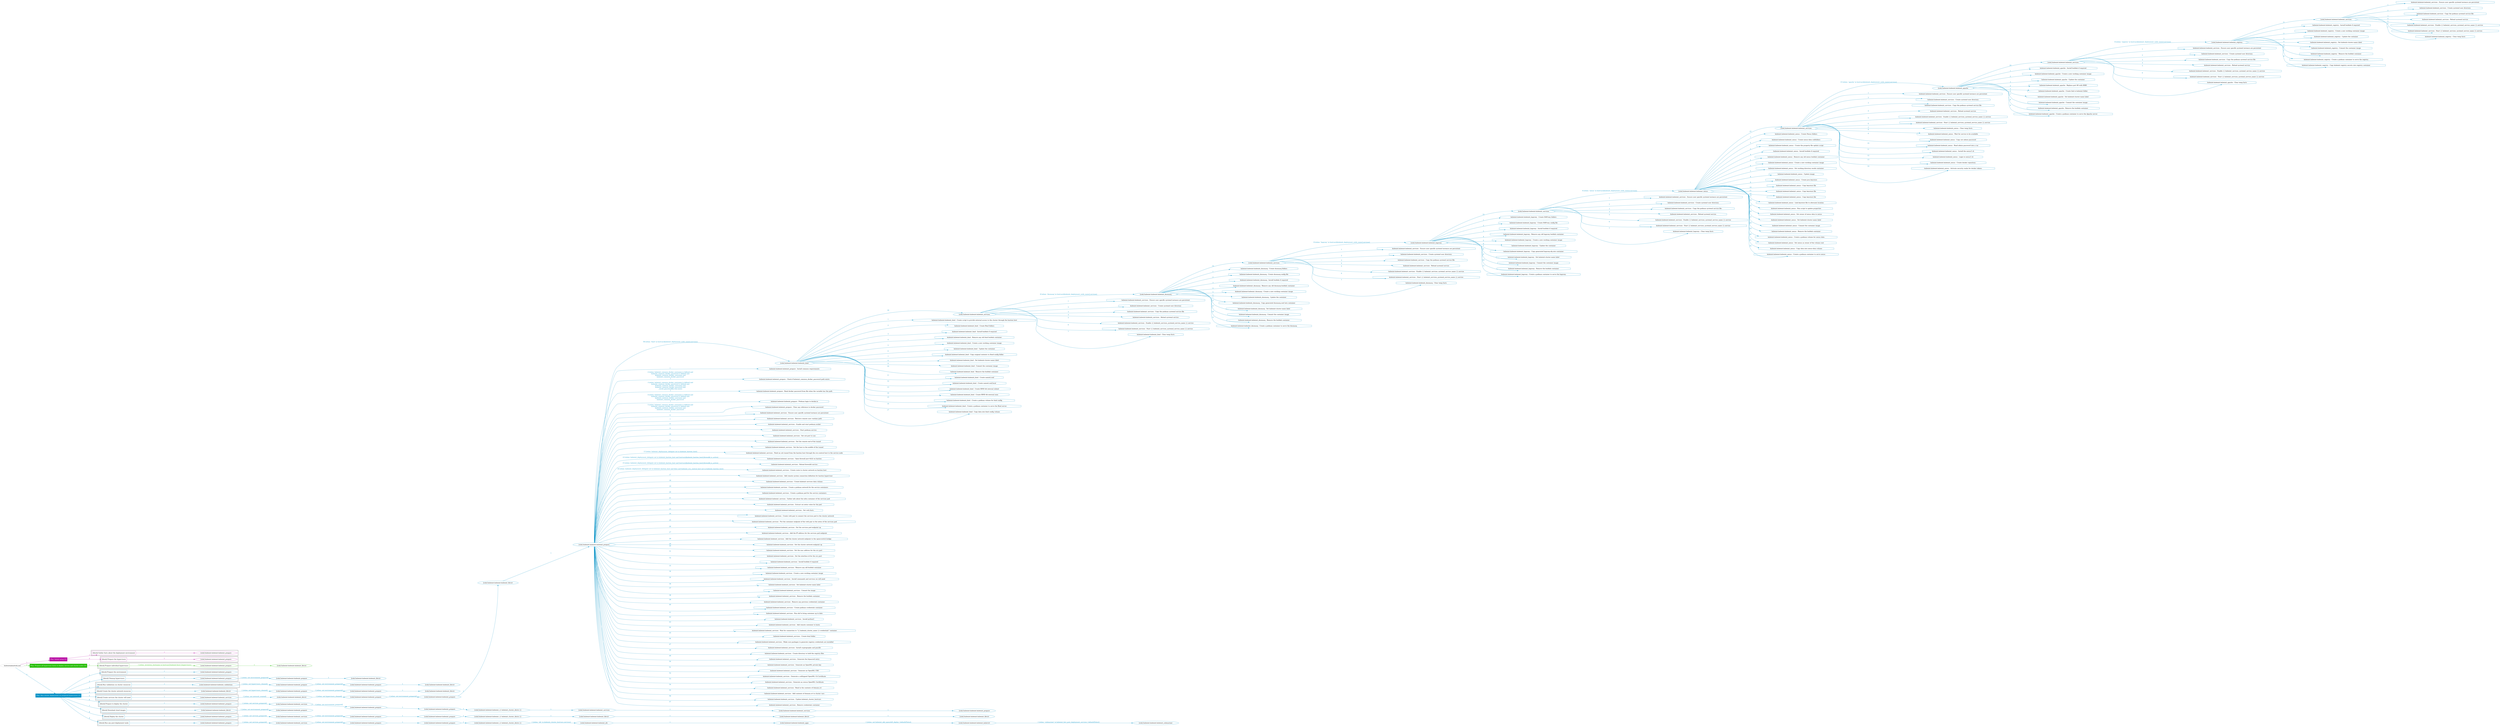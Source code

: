 digraph {
	graph [concentrate=true ordering=in rankdir=LR ratio=fill]
	edge [esep=5 sep=10]
	"kubeinit/playbook.yml" [id=root_node style=dotted]
	play_30fa0c63 [label="Play: Initial setup (1)" color="#ba12a6" fontcolor="#ffffff" id=play_30fa0c63 shape=box style=filled tooltip=localhost]
	"kubeinit/playbook.yml" -> play_30fa0c63 [label="1 " color="#ba12a6" fontcolor="#ba12a6" id=edge_97e7ba9e labeltooltip="1 " tooltip="1 "]
	subgraph "kubeinit.kubeinit.kubeinit_prepare" {
		role_7d99f126 [label="[role] kubeinit.kubeinit.kubeinit_prepare" color="#ba12a6" id=role_7d99f126 tooltip="kubeinit.kubeinit.kubeinit_prepare"]
	}
	subgraph "kubeinit.kubeinit.kubeinit_prepare" {
		role_1b335d9e [label="[role] kubeinit.kubeinit.kubeinit_prepare" color="#ba12a6" id=role_1b335d9e tooltip="kubeinit.kubeinit.kubeinit_prepare"]
	}
	subgraph "Play: Initial setup (1)" {
		play_30fa0c63 -> block_dda9c79f [label=1 color="#ba12a6" fontcolor="#ba12a6" id=edge_3cc9aea7 labeltooltip=1 tooltip=1]
		subgraph cluster_block_dda9c79f {
			block_dda9c79f [label="[block] Gather facts about the deployment environment" color="#ba12a6" id=block_dda9c79f labeltooltip="Gather facts about the deployment environment" shape=box tooltip="Gather facts about the deployment environment"]
			block_dda9c79f -> role_7d99f126 [label="1 " color="#ba12a6" fontcolor="#ba12a6" id=edge_9cc18823 labeltooltip="1 " tooltip="1 "]
		}
		play_30fa0c63 -> block_921855bc [label=2 color="#ba12a6" fontcolor="#ba12a6" id=edge_66e88f54 labeltooltip=2 tooltip=2]
		subgraph cluster_block_921855bc {
			block_921855bc [label="[block] Prepare the hypervisors" color="#ba12a6" id=block_921855bc labeltooltip="Prepare the hypervisors" shape=box tooltip="Prepare the hypervisors"]
			block_921855bc -> role_1b335d9e [label="1 " color="#ba12a6" fontcolor="#ba12a6" id=edge_eb6cc2bb labeltooltip="1 " tooltip="1 "]
		}
	}
	play_7d91d84e [label="Play: Prepare all hypervisor hosts to deploy service and cluster nodes (0)" color="#2abf0d" fontcolor="#ffffff" id=play_7d91d84e shape=box style=filled tooltip="Play: Prepare all hypervisor hosts to deploy service and cluster nodes (0)"]
	"kubeinit/playbook.yml" -> play_7d91d84e [label="2 " color="#2abf0d" fontcolor="#2abf0d" id=edge_bc101991 labeltooltip="2 " tooltip="2 "]
	subgraph "kubeinit.kubeinit.kubeinit_libvirt" {
		role_1eff45d1 [label="[role] kubeinit.kubeinit.kubeinit_libvirt" color="#2abf0d" id=role_1eff45d1 tooltip="kubeinit.kubeinit.kubeinit_libvirt"]
	}
	subgraph "kubeinit.kubeinit.kubeinit_prepare" {
		role_de30c132 [label="[role] kubeinit.kubeinit.kubeinit_prepare" color="#2abf0d" id=role_de30c132 tooltip="kubeinit.kubeinit.kubeinit_prepare"]
		role_de30c132 -> role_1eff45d1 [label="1 " color="#2abf0d" fontcolor="#2abf0d" id=edge_56938dad labeltooltip="1 " tooltip="1 "]
	}
	subgraph "Play: Prepare all hypervisor hosts to deploy service and cluster nodes (0)" {
		play_7d91d84e -> block_2045f111 [label=1 color="#2abf0d" fontcolor="#2abf0d" id=edge_8f668cc5 labeltooltip=1 tooltip=1]
		subgraph cluster_block_2045f111 {
			block_2045f111 [label="[block] Prepare individual hypervisors" color="#2abf0d" id=block_2045f111 labeltooltip="Prepare individual hypervisors" shape=box tooltip="Prepare individual hypervisors"]
			block_2045f111 -> role_de30c132 [label="1 [when: inventory_hostname in hostvars['kubeinit-facts'].hypervisors]" color="#2abf0d" fontcolor="#2abf0d" id=edge_be5424c3 labeltooltip="1 [when: inventory_hostname in hostvars['kubeinit-facts'].hypervisors]" tooltip="1 [when: inventory_hostname in hostvars['kubeinit-facts'].hypervisors]"]
		}
	}
	play_364e7e16 [label="Play: Run cluster deployment on prepared hypervisors (1)" color="#0692c6" fontcolor="#ffffff" id=play_364e7e16 shape=box style=filled tooltip=localhost]
	"kubeinit/playbook.yml" -> play_364e7e16 [label="3 " color="#0692c6" fontcolor="#0692c6" id=edge_7182aa0d labeltooltip="3 " tooltip="3 "]
	subgraph "kubeinit.kubeinit.kubeinit_prepare" {
		role_4cb650b8 [label="[role] kubeinit.kubeinit.kubeinit_prepare" color="#0692c6" id=role_4cb650b8 tooltip="kubeinit.kubeinit.kubeinit_prepare"]
	}
	subgraph "kubeinit.kubeinit.kubeinit_libvirt" {
		role_fc94411f [label="[role] kubeinit.kubeinit.kubeinit_libvirt" color="#0692c6" id=role_fc94411f tooltip="kubeinit.kubeinit.kubeinit_libvirt"]
	}
	subgraph "kubeinit.kubeinit.kubeinit_prepare" {
		role_90bf5d50 [label="[role] kubeinit.kubeinit.kubeinit_prepare" color="#0692c6" id=role_90bf5d50 tooltip="kubeinit.kubeinit.kubeinit_prepare"]
		role_90bf5d50 -> role_fc94411f [label="1 " color="#0692c6" fontcolor="#0692c6" id=edge_4fd45fc6 labeltooltip="1 " tooltip="1 "]
	}
	subgraph "kubeinit.kubeinit.kubeinit_prepare" {
		role_f1e06e05 [label="[role] kubeinit.kubeinit.kubeinit_prepare" color="#0692c6" id=role_f1e06e05 tooltip="kubeinit.kubeinit.kubeinit_prepare"]
		role_f1e06e05 -> role_90bf5d50 [label="1 [when: not environment_prepared]" color="#0692c6" fontcolor="#0692c6" id=edge_2a45bbb4 labeltooltip="1 [when: not environment_prepared]" tooltip="1 [when: not environment_prepared]"]
	}
	subgraph "kubeinit.kubeinit.kubeinit_libvirt" {
		role_f00c9377 [label="[role] kubeinit.kubeinit.kubeinit_libvirt" color="#0692c6" id=role_f00c9377 tooltip="kubeinit.kubeinit.kubeinit_libvirt"]
	}
	subgraph "kubeinit.kubeinit.kubeinit_prepare" {
		role_43ca4707 [label="[role] kubeinit.kubeinit.kubeinit_prepare" color="#0692c6" id=role_43ca4707 tooltip="kubeinit.kubeinit.kubeinit_prepare"]
		role_43ca4707 -> role_f00c9377 [label="1 " color="#0692c6" fontcolor="#0692c6" id=edge_0e4b0cca labeltooltip="1 " tooltip="1 "]
	}
	subgraph "kubeinit.kubeinit.kubeinit_prepare" {
		role_7219e911 [label="[role] kubeinit.kubeinit.kubeinit_prepare" color="#0692c6" id=role_7219e911 tooltip="kubeinit.kubeinit.kubeinit_prepare"]
		role_7219e911 -> role_43ca4707 [label="1 [when: not environment_prepared]" color="#0692c6" fontcolor="#0692c6" id=edge_62d61597 labeltooltip="1 [when: not environment_prepared]" tooltip="1 [when: not environment_prepared]"]
	}
	subgraph "kubeinit.kubeinit.kubeinit_validations" {
		role_3414feae [label="[role] kubeinit.kubeinit.kubeinit_validations" color="#0692c6" id=role_3414feae tooltip="kubeinit.kubeinit.kubeinit_validations"]
		role_3414feae -> role_7219e911 [label="1 [when: not hypervisors_cleaned]" color="#0692c6" fontcolor="#0692c6" id=edge_921eea94 labeltooltip="1 [when: not hypervisors_cleaned]" tooltip="1 [when: not hypervisors_cleaned]"]
	}
	subgraph "kubeinit.kubeinit.kubeinit_libvirt" {
		role_f5d7f0f9 [label="[role] kubeinit.kubeinit.kubeinit_libvirt" color="#0692c6" id=role_f5d7f0f9 tooltip="kubeinit.kubeinit.kubeinit_libvirt"]
	}
	subgraph "kubeinit.kubeinit.kubeinit_prepare" {
		role_448768a9 [label="[role] kubeinit.kubeinit.kubeinit_prepare" color="#0692c6" id=role_448768a9 tooltip="kubeinit.kubeinit.kubeinit_prepare"]
		role_448768a9 -> role_f5d7f0f9 [label="1 " color="#0692c6" fontcolor="#0692c6" id=edge_330948ec labeltooltip="1 " tooltip="1 "]
	}
	subgraph "kubeinit.kubeinit.kubeinit_prepare" {
		role_fac9a101 [label="[role] kubeinit.kubeinit.kubeinit_prepare" color="#0692c6" id=role_fac9a101 tooltip="kubeinit.kubeinit.kubeinit_prepare"]
		role_fac9a101 -> role_448768a9 [label="1 [when: not environment_prepared]" color="#0692c6" fontcolor="#0692c6" id=edge_0e580383 labeltooltip="1 [when: not environment_prepared]" tooltip="1 [when: not environment_prepared]"]
	}
	subgraph "kubeinit.kubeinit.kubeinit_libvirt" {
		role_3c59b65e [label="[role] kubeinit.kubeinit.kubeinit_libvirt" color="#0692c6" id=role_3c59b65e tooltip="kubeinit.kubeinit.kubeinit_libvirt"]
		role_3c59b65e -> role_fac9a101 [label="1 [when: not hypervisors_cleaned]" color="#0692c6" fontcolor="#0692c6" id=edge_010bf7fd labeltooltip="1 [when: not hypervisors_cleaned]" tooltip="1 [when: not hypervisors_cleaned]"]
	}
	subgraph "kubeinit.kubeinit.kubeinit_services" {
		role_e90a914c [label="[role] kubeinit.kubeinit.kubeinit_services" color="#0692c6" id=role_e90a914c tooltip="kubeinit.kubeinit.kubeinit_services"]
		task_b89f6d8b [label="kubeinit.kubeinit.kubeinit_services : Ensure user specific systemd instance are persistent" color="#0692c6" id=task_b89f6d8b shape=octagon tooltip="kubeinit.kubeinit.kubeinit_services : Ensure user specific systemd instance are persistent"]
		role_e90a914c -> task_b89f6d8b [label="1 " color="#0692c6" fontcolor="#0692c6" id=edge_2aac4533 labeltooltip="1 " tooltip="1 "]
		task_0491cfab [label="kubeinit.kubeinit.kubeinit_services : Create systemd user directory" color="#0692c6" id=task_0491cfab shape=octagon tooltip="kubeinit.kubeinit.kubeinit_services : Create systemd user directory"]
		role_e90a914c -> task_0491cfab [label="2 " color="#0692c6" fontcolor="#0692c6" id=edge_2a58bfb6 labeltooltip="2 " tooltip="2 "]
		task_9dae49dc [label="kubeinit.kubeinit.kubeinit_services : Copy the podman systemd service file" color="#0692c6" id=task_9dae49dc shape=octagon tooltip="kubeinit.kubeinit.kubeinit_services : Copy the podman systemd service file"]
		role_e90a914c -> task_9dae49dc [label="3 " color="#0692c6" fontcolor="#0692c6" id=edge_f642292d labeltooltip="3 " tooltip="3 "]
		task_6ba5cd18 [label="kubeinit.kubeinit.kubeinit_services : Reload systemd service" color="#0692c6" id=task_6ba5cd18 shape=octagon tooltip="kubeinit.kubeinit.kubeinit_services : Reload systemd service"]
		role_e90a914c -> task_6ba5cd18 [label="4 " color="#0692c6" fontcolor="#0692c6" id=edge_203b9480 labeltooltip="4 " tooltip="4 "]
		task_a38cb9d2 [label="kubeinit.kubeinit.kubeinit_services : Enable {{ kubeinit_services_systemd_service_name }}.service" color="#0692c6" id=task_a38cb9d2 shape=octagon tooltip="kubeinit.kubeinit.kubeinit_services : Enable {{ kubeinit_services_systemd_service_name }}.service"]
		role_e90a914c -> task_a38cb9d2 [label="5 " color="#0692c6" fontcolor="#0692c6" id=edge_a119bcb7 labeltooltip="5 " tooltip="5 "]
		task_bbb9823c [label="kubeinit.kubeinit.kubeinit_services : Start {{ kubeinit_services_systemd_service_name }}.service" color="#0692c6" id=task_bbb9823c shape=octagon tooltip="kubeinit.kubeinit.kubeinit_services : Start {{ kubeinit_services_systemd_service_name }}.service"]
		role_e90a914c -> task_bbb9823c [label="6 " color="#0692c6" fontcolor="#0692c6" id=edge_b7a09bef labeltooltip="6 " tooltip="6 "]
		task_612fa0d2 [label="kubeinit.kubeinit.kubeinit_registry : Clear temp facts" color="#0692c6" id=task_612fa0d2 shape=octagon tooltip="kubeinit.kubeinit.kubeinit_registry : Clear temp facts"]
		role_e90a914c -> task_612fa0d2 [label="7 " color="#0692c6" fontcolor="#0692c6" id=edge_5357d7b9 labeltooltip="7 " tooltip="7 "]
	}
	subgraph "kubeinit.kubeinit.kubeinit_registry" {
		role_40207391 [label="[role] kubeinit.kubeinit.kubeinit_registry" color="#0692c6" id=role_40207391 tooltip="kubeinit.kubeinit.kubeinit_registry"]
		task_c924e394 [label="kubeinit.kubeinit.kubeinit_registry : Install buildah if required" color="#0692c6" id=task_c924e394 shape=octagon tooltip="kubeinit.kubeinit.kubeinit_registry : Install buildah if required"]
		role_40207391 -> task_c924e394 [label="1 " color="#0692c6" fontcolor="#0692c6" id=edge_f9869092 labeltooltip="1 " tooltip="1 "]
		task_34d2919d [label="kubeinit.kubeinit.kubeinit_registry : Create a new working container image" color="#0692c6" id=task_34d2919d shape=octagon tooltip="kubeinit.kubeinit.kubeinit_registry : Create a new working container image"]
		role_40207391 -> task_34d2919d [label="2 " color="#0692c6" fontcolor="#0692c6" id=edge_d61ffdc1 labeltooltip="2 " tooltip="2 "]
		task_2e9facab [label="kubeinit.kubeinit.kubeinit_registry : Update the container" color="#0692c6" id=task_2e9facab shape=octagon tooltip="kubeinit.kubeinit.kubeinit_registry : Update the container"]
		role_40207391 -> task_2e9facab [label="3 " color="#0692c6" fontcolor="#0692c6" id=edge_16f02c39 labeltooltip="3 " tooltip="3 "]
		task_a78b16bf [label="kubeinit.kubeinit.kubeinit_registry : Set kubeinit-cluster-name label" color="#0692c6" id=task_a78b16bf shape=octagon tooltip="kubeinit.kubeinit.kubeinit_registry : Set kubeinit-cluster-name label"]
		role_40207391 -> task_a78b16bf [label="4 " color="#0692c6" fontcolor="#0692c6" id=edge_e043360a labeltooltip="4 " tooltip="4 "]
		task_1770897e [label="kubeinit.kubeinit.kubeinit_registry : Commit the container image" color="#0692c6" id=task_1770897e shape=octagon tooltip="kubeinit.kubeinit.kubeinit_registry : Commit the container image"]
		role_40207391 -> task_1770897e [label="5 " color="#0692c6" fontcolor="#0692c6" id=edge_eda9c879 labeltooltip="5 " tooltip="5 "]
		task_528e2d62 [label="kubeinit.kubeinit.kubeinit_registry : Remove the buildah container" color="#0692c6" id=task_528e2d62 shape=octagon tooltip="kubeinit.kubeinit.kubeinit_registry : Remove the buildah container"]
		role_40207391 -> task_528e2d62 [label="6 " color="#0692c6" fontcolor="#0692c6" id=edge_332639f0 labeltooltip="6 " tooltip="6 "]
		task_2ab7ceb3 [label="kubeinit.kubeinit.kubeinit_registry : Create a podman container to serve the registry" color="#0692c6" id=task_2ab7ceb3 shape=octagon tooltip="kubeinit.kubeinit.kubeinit_registry : Create a podman container to serve the registry"]
		role_40207391 -> task_2ab7ceb3 [label="7 " color="#0692c6" fontcolor="#0692c6" id=edge_983cc23c labeltooltip="7 " tooltip="7 "]
		task_7d35a31d [label="kubeinit.kubeinit.kubeinit_registry : Copy kubeinit registry secrets into registry container" color="#0692c6" id=task_7d35a31d shape=octagon tooltip="kubeinit.kubeinit.kubeinit_registry : Copy kubeinit registry secrets into registry container"]
		role_40207391 -> task_7d35a31d [label="8 " color="#0692c6" fontcolor="#0692c6" id=edge_a16e071f labeltooltip="8 " tooltip="8 "]
		role_40207391 -> role_e90a914c [label="9 " color="#0692c6" fontcolor="#0692c6" id=edge_a04be355 labeltooltip="9 " tooltip="9 "]
	}
	subgraph "kubeinit.kubeinit.kubeinit_services" {
		role_03a3fd89 [label="[role] kubeinit.kubeinit.kubeinit_services" color="#0692c6" id=role_03a3fd89 tooltip="kubeinit.kubeinit.kubeinit_services"]
		task_e256dfb5 [label="kubeinit.kubeinit.kubeinit_services : Ensure user specific systemd instance are persistent" color="#0692c6" id=task_e256dfb5 shape=octagon tooltip="kubeinit.kubeinit.kubeinit_services : Ensure user specific systemd instance are persistent"]
		role_03a3fd89 -> task_e256dfb5 [label="1 " color="#0692c6" fontcolor="#0692c6" id=edge_18c42695 labeltooltip="1 " tooltip="1 "]
		task_ba63aa9f [label="kubeinit.kubeinit.kubeinit_services : Create systemd user directory" color="#0692c6" id=task_ba63aa9f shape=octagon tooltip="kubeinit.kubeinit.kubeinit_services : Create systemd user directory"]
		role_03a3fd89 -> task_ba63aa9f [label="2 " color="#0692c6" fontcolor="#0692c6" id=edge_9f91684b labeltooltip="2 " tooltip="2 "]
		task_d5cddb64 [label="kubeinit.kubeinit.kubeinit_services : Copy the podman systemd service file" color="#0692c6" id=task_d5cddb64 shape=octagon tooltip="kubeinit.kubeinit.kubeinit_services : Copy the podman systemd service file"]
		role_03a3fd89 -> task_d5cddb64 [label="3 " color="#0692c6" fontcolor="#0692c6" id=edge_4f53b053 labeltooltip="3 " tooltip="3 "]
		task_bcbb3752 [label="kubeinit.kubeinit.kubeinit_services : Reload systemd service" color="#0692c6" id=task_bcbb3752 shape=octagon tooltip="kubeinit.kubeinit.kubeinit_services : Reload systemd service"]
		role_03a3fd89 -> task_bcbb3752 [label="4 " color="#0692c6" fontcolor="#0692c6" id=edge_4258e79f labeltooltip="4 " tooltip="4 "]
		task_6113e07d [label="kubeinit.kubeinit.kubeinit_services : Enable {{ kubeinit_services_systemd_service_name }}.service" color="#0692c6" id=task_6113e07d shape=octagon tooltip="kubeinit.kubeinit.kubeinit_services : Enable {{ kubeinit_services_systemd_service_name }}.service"]
		role_03a3fd89 -> task_6113e07d [label="5 " color="#0692c6" fontcolor="#0692c6" id=edge_55fc7964 labeltooltip="5 " tooltip="5 "]
		task_2d0710b8 [label="kubeinit.kubeinit.kubeinit_services : Start {{ kubeinit_services_systemd_service_name }}.service" color="#0692c6" id=task_2d0710b8 shape=octagon tooltip="kubeinit.kubeinit.kubeinit_services : Start {{ kubeinit_services_systemd_service_name }}.service"]
		role_03a3fd89 -> task_2d0710b8 [label="6 " color="#0692c6" fontcolor="#0692c6" id=edge_352a6b23 labeltooltip="6 " tooltip="6 "]
		task_ad324fa7 [label="kubeinit.kubeinit.kubeinit_apache : Clear temp facts" color="#0692c6" id=task_ad324fa7 shape=octagon tooltip="kubeinit.kubeinit.kubeinit_apache : Clear temp facts"]
		role_03a3fd89 -> task_ad324fa7 [label="7 " color="#0692c6" fontcolor="#0692c6" id=edge_10c979cb labeltooltip="7 " tooltip="7 "]
		role_03a3fd89 -> role_40207391 [label="8 [when: 'registry' in hostvars[kubeinit_deployment_node_name].services]" color="#0692c6" fontcolor="#0692c6" id=edge_0900a1f7 labeltooltip="8 [when: 'registry' in hostvars[kubeinit_deployment_node_name].services]" tooltip="8 [when: 'registry' in hostvars[kubeinit_deployment_node_name].services]"]
	}
	subgraph "kubeinit.kubeinit.kubeinit_apache" {
		role_4a0f5090 [label="[role] kubeinit.kubeinit.kubeinit_apache" color="#0692c6" id=role_4a0f5090 tooltip="kubeinit.kubeinit.kubeinit_apache"]
		task_29fb3787 [label="kubeinit.kubeinit.kubeinit_apache : Install buildah if required" color="#0692c6" id=task_29fb3787 shape=octagon tooltip="kubeinit.kubeinit.kubeinit_apache : Install buildah if required"]
		role_4a0f5090 -> task_29fb3787 [label="1 " color="#0692c6" fontcolor="#0692c6" id=edge_5c5b0faa labeltooltip="1 " tooltip="1 "]
		task_b5e0a137 [label="kubeinit.kubeinit.kubeinit_apache : Create a new working container image" color="#0692c6" id=task_b5e0a137 shape=octagon tooltip="kubeinit.kubeinit.kubeinit_apache : Create a new working container image"]
		role_4a0f5090 -> task_b5e0a137 [label="2 " color="#0692c6" fontcolor="#0692c6" id=edge_e66cf9bd labeltooltip="2 " tooltip="2 "]
		task_e4d7e02f [label="kubeinit.kubeinit.kubeinit_apache : Update the container" color="#0692c6" id=task_e4d7e02f shape=octagon tooltip="kubeinit.kubeinit.kubeinit_apache : Update the container"]
		role_4a0f5090 -> task_e4d7e02f [label="3 " color="#0692c6" fontcolor="#0692c6" id=edge_68612d59 labeltooltip="3 " tooltip="3 "]
		task_35e28030 [label="kubeinit.kubeinit.kubeinit_apache : Replace port 80 with 8080" color="#0692c6" id=task_35e28030 shape=octagon tooltip="kubeinit.kubeinit.kubeinit_apache : Replace port 80 with 8080"]
		role_4a0f5090 -> task_35e28030 [label="4 " color="#0692c6" fontcolor="#0692c6" id=edge_730719ad labeltooltip="4 " tooltip="4 "]
		task_8daed377 [label="kubeinit.kubeinit.kubeinit_apache : Create link to kubeinit folder" color="#0692c6" id=task_8daed377 shape=octagon tooltip="kubeinit.kubeinit.kubeinit_apache : Create link to kubeinit folder"]
		role_4a0f5090 -> task_8daed377 [label="5 " color="#0692c6" fontcolor="#0692c6" id=edge_db7815b4 labeltooltip="5 " tooltip="5 "]
		task_dcdbeef7 [label="kubeinit.kubeinit.kubeinit_apache : Set kubeinit-cluster-name label" color="#0692c6" id=task_dcdbeef7 shape=octagon tooltip="kubeinit.kubeinit.kubeinit_apache : Set kubeinit-cluster-name label"]
		role_4a0f5090 -> task_dcdbeef7 [label="6 " color="#0692c6" fontcolor="#0692c6" id=edge_19a60550 labeltooltip="6 " tooltip="6 "]
		task_1854a97b [label="kubeinit.kubeinit.kubeinit_apache : Commit the container image" color="#0692c6" id=task_1854a97b shape=octagon tooltip="kubeinit.kubeinit.kubeinit_apache : Commit the container image"]
		role_4a0f5090 -> task_1854a97b [label="7 " color="#0692c6" fontcolor="#0692c6" id=edge_da1ede10 labeltooltip="7 " tooltip="7 "]
		task_1a9267c4 [label="kubeinit.kubeinit.kubeinit_apache : Remove the buildah container" color="#0692c6" id=task_1a9267c4 shape=octagon tooltip="kubeinit.kubeinit.kubeinit_apache : Remove the buildah container"]
		role_4a0f5090 -> task_1a9267c4 [label="8 " color="#0692c6" fontcolor="#0692c6" id=edge_b9f4f302 labeltooltip="8 " tooltip="8 "]
		task_21d6903a [label="kubeinit.kubeinit.kubeinit_apache : Create a podman container to serve the Apache server" color="#0692c6" id=task_21d6903a shape=octagon tooltip="kubeinit.kubeinit.kubeinit_apache : Create a podman container to serve the Apache server"]
		role_4a0f5090 -> task_21d6903a [label="9 " color="#0692c6" fontcolor="#0692c6" id=edge_874ad57c labeltooltip="9 " tooltip="9 "]
		role_4a0f5090 -> role_03a3fd89 [label="10 " color="#0692c6" fontcolor="#0692c6" id=edge_84af45ba labeltooltip="10 " tooltip="10 "]
	}
	subgraph "kubeinit.kubeinit.kubeinit_services" {
		role_87a8b7d1 [label="[role] kubeinit.kubeinit.kubeinit_services" color="#0692c6" id=role_87a8b7d1 tooltip="kubeinit.kubeinit.kubeinit_services"]
		task_606b4ef7 [label="kubeinit.kubeinit.kubeinit_services : Ensure user specific systemd instance are persistent" color="#0692c6" id=task_606b4ef7 shape=octagon tooltip="kubeinit.kubeinit.kubeinit_services : Ensure user specific systemd instance are persistent"]
		role_87a8b7d1 -> task_606b4ef7 [label="1 " color="#0692c6" fontcolor="#0692c6" id=edge_f7baeb2f labeltooltip="1 " tooltip="1 "]
		task_3066942f [label="kubeinit.kubeinit.kubeinit_services : Create systemd user directory" color="#0692c6" id=task_3066942f shape=octagon tooltip="kubeinit.kubeinit.kubeinit_services : Create systemd user directory"]
		role_87a8b7d1 -> task_3066942f [label="2 " color="#0692c6" fontcolor="#0692c6" id=edge_30fb4702 labeltooltip="2 " tooltip="2 "]
		task_ac0a4af9 [label="kubeinit.kubeinit.kubeinit_services : Copy the podman systemd service file" color="#0692c6" id=task_ac0a4af9 shape=octagon tooltip="kubeinit.kubeinit.kubeinit_services : Copy the podman systemd service file"]
		role_87a8b7d1 -> task_ac0a4af9 [label="3 " color="#0692c6" fontcolor="#0692c6" id=edge_8e7e5c4b labeltooltip="3 " tooltip="3 "]
		task_55629636 [label="kubeinit.kubeinit.kubeinit_services : Reload systemd service" color="#0692c6" id=task_55629636 shape=octagon tooltip="kubeinit.kubeinit.kubeinit_services : Reload systemd service"]
		role_87a8b7d1 -> task_55629636 [label="4 " color="#0692c6" fontcolor="#0692c6" id=edge_f2f6808e labeltooltip="4 " tooltip="4 "]
		task_129f67c3 [label="kubeinit.kubeinit.kubeinit_services : Enable {{ kubeinit_services_systemd_service_name }}.service" color="#0692c6" id=task_129f67c3 shape=octagon tooltip="kubeinit.kubeinit.kubeinit_services : Enable {{ kubeinit_services_systemd_service_name }}.service"]
		role_87a8b7d1 -> task_129f67c3 [label="5 " color="#0692c6" fontcolor="#0692c6" id=edge_b9a5e64e labeltooltip="5 " tooltip="5 "]
		task_69225a2d [label="kubeinit.kubeinit.kubeinit_services : Start {{ kubeinit_services_systemd_service_name }}.service" color="#0692c6" id=task_69225a2d shape=octagon tooltip="kubeinit.kubeinit.kubeinit_services : Start {{ kubeinit_services_systemd_service_name }}.service"]
		role_87a8b7d1 -> task_69225a2d [label="6 " color="#0692c6" fontcolor="#0692c6" id=edge_5ff8494c labeltooltip="6 " tooltip="6 "]
		task_5632ded7 [label="kubeinit.kubeinit.kubeinit_nexus : Clear temp facts" color="#0692c6" id=task_5632ded7 shape=octagon tooltip="kubeinit.kubeinit.kubeinit_nexus : Clear temp facts"]
		role_87a8b7d1 -> task_5632ded7 [label="7 " color="#0692c6" fontcolor="#0692c6" id=edge_43873285 labeltooltip="7 " tooltip="7 "]
		task_c5790a65 [label="kubeinit.kubeinit.kubeinit_nexus : Wait for service to be available" color="#0692c6" id=task_c5790a65 shape=octagon tooltip="kubeinit.kubeinit.kubeinit_nexus : Wait for service to be available"]
		role_87a8b7d1 -> task_c5790a65 [label="8 " color="#0692c6" fontcolor="#0692c6" id=edge_dd1fe542 labeltooltip="8 " tooltip="8 "]
		task_4659fe8e [label="kubeinit.kubeinit.kubeinit_nexus : Copy out admin password" color="#0692c6" id=task_4659fe8e shape=octagon tooltip="kubeinit.kubeinit.kubeinit_nexus : Copy out admin password"]
		role_87a8b7d1 -> task_4659fe8e [label="9 " color="#0692c6" fontcolor="#0692c6" id=edge_a6d31bb1 labeltooltip="9 " tooltip="9 "]
		task_e0645d5c [label="kubeinit.kubeinit.kubeinit_nexus : Read admin password into a var" color="#0692c6" id=task_e0645d5c shape=octagon tooltip="kubeinit.kubeinit.kubeinit_nexus : Read admin password into a var"]
		role_87a8b7d1 -> task_e0645d5c [label="10 " color="#0692c6" fontcolor="#0692c6" id=edge_d692ce98 labeltooltip="10 " tooltip="10 "]
		task_c98ef244 [label="kubeinit.kubeinit.kubeinit_nexus : Install the nexus3 cli" color="#0692c6" id=task_c98ef244 shape=octagon tooltip="kubeinit.kubeinit.kubeinit_nexus : Install the nexus3 cli"]
		role_87a8b7d1 -> task_c98ef244 [label="11 " color="#0692c6" fontcolor="#0692c6" id=edge_ffb784a7 labeltooltip="11 " tooltip="11 "]
		task_8cfd3615 [label="kubeinit.kubeinit.kubeinit_nexus : Login to nexus3 cli" color="#0692c6" id=task_8cfd3615 shape=octagon tooltip="kubeinit.kubeinit.kubeinit_nexus : Login to nexus3 cli"]
		role_87a8b7d1 -> task_8cfd3615 [label="12 " color="#0692c6" fontcolor="#0692c6" id=edge_5ff8d354 labeltooltip="12 " tooltip="12 "]
		task_a11c0852 [label="kubeinit.kubeinit.kubeinit_nexus : Create docker repository" color="#0692c6" id=task_a11c0852 shape=octagon tooltip="kubeinit.kubeinit.kubeinit_nexus : Create docker repository"]
		role_87a8b7d1 -> task_a11c0852 [label="13 " color="#0692c6" fontcolor="#0692c6" id=edge_58544c31 labeltooltip="13 " tooltip="13 "]
		task_b24278ee [label="kubeinit.kubeinit.kubeinit_nexus : Activate security realm for docker tokens" color="#0692c6" id=task_b24278ee shape=octagon tooltip="kubeinit.kubeinit.kubeinit_nexus : Activate security realm for docker tokens"]
		role_87a8b7d1 -> task_b24278ee [label="14 " color="#0692c6" fontcolor="#0692c6" id=edge_d825407b labeltooltip="14 " tooltip="14 "]
		role_87a8b7d1 -> role_4a0f5090 [label="15 [when: 'apache' in hostvars[kubeinit_deployment_node_name].services]" color="#0692c6" fontcolor="#0692c6" id=edge_01310efe labeltooltip="15 [when: 'apache' in hostvars[kubeinit_deployment_node_name].services]" tooltip="15 [when: 'apache' in hostvars[kubeinit_deployment_node_name].services]"]
	}
	subgraph "kubeinit.kubeinit.kubeinit_nexus" {
		role_06738bc7 [label="[role] kubeinit.kubeinit.kubeinit_nexus" color="#0692c6" id=role_06738bc7 tooltip="kubeinit.kubeinit.kubeinit_nexus"]
		task_4402cbe7 [label="kubeinit.kubeinit.kubeinit_nexus : Create Nexus folders" color="#0692c6" id=task_4402cbe7 shape=octagon tooltip="kubeinit.kubeinit.kubeinit_nexus : Create Nexus folders"]
		role_06738bc7 -> task_4402cbe7 [label="1 " color="#0692c6" fontcolor="#0692c6" id=edge_1b1b4fca labeltooltip="1 " tooltip="1 "]
		task_b221f37e [label="kubeinit.kubeinit.kubeinit_nexus : Create nexus-data subfolders" color="#0692c6" id=task_b221f37e shape=octagon tooltip="kubeinit.kubeinit.kubeinit_nexus : Create nexus-data subfolders"]
		role_06738bc7 -> task_b221f37e [label="2 " color="#0692c6" fontcolor="#0692c6" id=edge_6010d8b3 labeltooltip="2 " tooltip="2 "]
		task_494acab5 [label="kubeinit.kubeinit.kubeinit_nexus : Create the property file update script" color="#0692c6" id=task_494acab5 shape=octagon tooltip="kubeinit.kubeinit.kubeinit_nexus : Create the property file update script"]
		role_06738bc7 -> task_494acab5 [label="3 " color="#0692c6" fontcolor="#0692c6" id=edge_ba564bfd labeltooltip="3 " tooltip="3 "]
		task_8ea40eca [label="kubeinit.kubeinit.kubeinit_nexus : Install buildah if required" color="#0692c6" id=task_8ea40eca shape=octagon tooltip="kubeinit.kubeinit.kubeinit_nexus : Install buildah if required"]
		role_06738bc7 -> task_8ea40eca [label="4 " color="#0692c6" fontcolor="#0692c6" id=edge_4f76ec9d labeltooltip="4 " tooltip="4 "]
		task_2b4d6e2a [label="kubeinit.kubeinit.kubeinit_nexus : Remove any old nexus buildah container" color="#0692c6" id=task_2b4d6e2a shape=octagon tooltip="kubeinit.kubeinit.kubeinit_nexus : Remove any old nexus buildah container"]
		role_06738bc7 -> task_2b4d6e2a [label="5 " color="#0692c6" fontcolor="#0692c6" id=edge_0a1a7237 labeltooltip="5 " tooltip="5 "]
		task_8903f977 [label="kubeinit.kubeinit.kubeinit_nexus : Create a new working container image" color="#0692c6" id=task_8903f977 shape=octagon tooltip="kubeinit.kubeinit.kubeinit_nexus : Create a new working container image"]
		role_06738bc7 -> task_8903f977 [label="6 " color="#0692c6" fontcolor="#0692c6" id=edge_9598628a labeltooltip="6 " tooltip="6 "]
		task_06bf5f58 [label="kubeinit.kubeinit.kubeinit_nexus : Set working directory inside container" color="#0692c6" id=task_06bf5f58 shape=octagon tooltip="kubeinit.kubeinit.kubeinit_nexus : Set working directory inside container"]
		role_06738bc7 -> task_06bf5f58 [label="7 " color="#0692c6" fontcolor="#0692c6" id=edge_d13ca55c labeltooltip="7 " tooltip="7 "]
		task_cac220d5 [label="kubeinit.kubeinit.kubeinit_nexus : Update image" color="#0692c6" id=task_cac220d5 shape=octagon tooltip="kubeinit.kubeinit.kubeinit_nexus : Update image"]
		role_06738bc7 -> task_cac220d5 [label="8 " color="#0692c6" fontcolor="#0692c6" id=edge_294e8ce8 labeltooltip="8 " tooltip="8 "]
		task_e4c08493 [label="kubeinit.kubeinit.kubeinit_nexus : Create java keystore" color="#0692c6" id=task_e4c08493 shape=octagon tooltip="kubeinit.kubeinit.kubeinit_nexus : Create java keystore"]
		role_06738bc7 -> task_e4c08493 [label="9 " color="#0692c6" fontcolor="#0692c6" id=edge_a583535d labeltooltip="9 " tooltip="9 "]
		task_a702c56b [label="kubeinit.kubeinit.kubeinit_nexus : Copy keystore file" color="#0692c6" id=task_a702c56b shape=octagon tooltip="kubeinit.kubeinit.kubeinit_nexus : Copy keystore file"]
		role_06738bc7 -> task_a702c56b [label="10 " color="#0692c6" fontcolor="#0692c6" id=edge_0070c9d6 labeltooltip="10 " tooltip="10 "]
		task_e79f0506 [label="kubeinit.kubeinit.kubeinit_nexus : Copy keystore file" color="#0692c6" id=task_e79f0506 shape=octagon tooltip="kubeinit.kubeinit.kubeinit_nexus : Copy keystore file"]
		role_06738bc7 -> task_e79f0506 [label="11 " color="#0692c6" fontcolor="#0692c6" id=edge_6a2a479c labeltooltip="11 " tooltip="11 "]
		task_550b8612 [label="kubeinit.kubeinit.kubeinit_nexus : Copy keystore file" color="#0692c6" id=task_550b8612 shape=octagon tooltip="kubeinit.kubeinit.kubeinit_nexus : Copy keystore file"]
		role_06738bc7 -> task_550b8612 [label="12 " color="#0692c6" fontcolor="#0692c6" id=edge_b75d9c9f labeltooltip="12 " tooltip="12 "]
		task_949a00ec [label="kubeinit.kubeinit.kubeinit_nexus : Link keystore file to alternate location" color="#0692c6" id=task_949a00ec shape=octagon tooltip="kubeinit.kubeinit.kubeinit_nexus : Link keystore file to alternate location"]
		role_06738bc7 -> task_949a00ec [label="13 " color="#0692c6" fontcolor="#0692c6" id=edge_01eed20c labeltooltip="13 " tooltip="13 "]
		task_b8332d64 [label="kubeinit.kubeinit.kubeinit_nexus : Run script to update properties" color="#0692c6" id=task_b8332d64 shape=octagon tooltip="kubeinit.kubeinit.kubeinit_nexus : Run script to update properties"]
		role_06738bc7 -> task_b8332d64 [label="14 " color="#0692c6" fontcolor="#0692c6" id=edge_3022fd5b labeltooltip="14 " tooltip="14 "]
		task_56edc2cc [label="kubeinit.kubeinit.kubeinit_nexus : Set owner of nexus data to nexus" color="#0692c6" id=task_56edc2cc shape=octagon tooltip="kubeinit.kubeinit.kubeinit_nexus : Set owner of nexus data to nexus"]
		role_06738bc7 -> task_56edc2cc [label="15 " color="#0692c6" fontcolor="#0692c6" id=edge_0842ccb4 labeltooltip="15 " tooltip="15 "]
		task_02835091 [label="kubeinit.kubeinit.kubeinit_nexus : Set kubeinit-cluster-name label" color="#0692c6" id=task_02835091 shape=octagon tooltip="kubeinit.kubeinit.kubeinit_nexus : Set kubeinit-cluster-name label"]
		role_06738bc7 -> task_02835091 [label="16 " color="#0692c6" fontcolor="#0692c6" id=edge_91152b6c labeltooltip="16 " tooltip="16 "]
		task_436c8844 [label="kubeinit.kubeinit.kubeinit_nexus : Commit the container image" color="#0692c6" id=task_436c8844 shape=octagon tooltip="kubeinit.kubeinit.kubeinit_nexus : Commit the container image"]
		role_06738bc7 -> task_436c8844 [label="17 " color="#0692c6" fontcolor="#0692c6" id=edge_14148d1a labeltooltip="17 " tooltip="17 "]
		task_7ffde0fb [label="kubeinit.kubeinit.kubeinit_nexus : Remove the buildah container" color="#0692c6" id=task_7ffde0fb shape=octagon tooltip="kubeinit.kubeinit.kubeinit_nexus : Remove the buildah container"]
		role_06738bc7 -> task_7ffde0fb [label="18 " color="#0692c6" fontcolor="#0692c6" id=edge_649b752d labeltooltip="18 " tooltip="18 "]
		task_0d87c6d8 [label="kubeinit.kubeinit.kubeinit_nexus : Create a podman volume for nexus data" color="#0692c6" id=task_0d87c6d8 shape=octagon tooltip="kubeinit.kubeinit.kubeinit_nexus : Create a podman volume for nexus data"]
		role_06738bc7 -> task_0d87c6d8 [label="19 " color="#0692c6" fontcolor="#0692c6" id=edge_5b33d8d9 labeltooltip="19 " tooltip="19 "]
		task_c0bd7dd0 [label="kubeinit.kubeinit.kubeinit_nexus : Set nexus as owner of the volume root" color="#0692c6" id=task_c0bd7dd0 shape=octagon tooltip="kubeinit.kubeinit.kubeinit_nexus : Set nexus as owner of the volume root"]
		role_06738bc7 -> task_c0bd7dd0 [label="20 " color="#0692c6" fontcolor="#0692c6" id=edge_ca82e077 labeltooltip="20 " tooltip="20 "]
		task_555b4c47 [label="kubeinit.kubeinit.kubeinit_nexus : Copy data into nexus-data volume" color="#0692c6" id=task_555b4c47 shape=octagon tooltip="kubeinit.kubeinit.kubeinit_nexus : Copy data into nexus-data volume"]
		role_06738bc7 -> task_555b4c47 [label="21 " color="#0692c6" fontcolor="#0692c6" id=edge_1ad70807 labeltooltip="21 " tooltip="21 "]
		task_3feb2dce [label="kubeinit.kubeinit.kubeinit_nexus : Create a podman container to serve nexus" color="#0692c6" id=task_3feb2dce shape=octagon tooltip="kubeinit.kubeinit.kubeinit_nexus : Create a podman container to serve nexus"]
		role_06738bc7 -> task_3feb2dce [label="22 " color="#0692c6" fontcolor="#0692c6" id=edge_d5f5ed92 labeltooltip="22 " tooltip="22 "]
		role_06738bc7 -> role_87a8b7d1 [label="23 " color="#0692c6" fontcolor="#0692c6" id=edge_23824a38 labeltooltip="23 " tooltip="23 "]
	}
	subgraph "kubeinit.kubeinit.kubeinit_services" {
		role_f7ee10b9 [label="[role] kubeinit.kubeinit.kubeinit_services" color="#0692c6" id=role_f7ee10b9 tooltip="kubeinit.kubeinit.kubeinit_services"]
		task_907dd9fa [label="kubeinit.kubeinit.kubeinit_services : Ensure user specific systemd instance are persistent" color="#0692c6" id=task_907dd9fa shape=octagon tooltip="kubeinit.kubeinit.kubeinit_services : Ensure user specific systemd instance are persistent"]
		role_f7ee10b9 -> task_907dd9fa [label="1 " color="#0692c6" fontcolor="#0692c6" id=edge_fe569a55 labeltooltip="1 " tooltip="1 "]
		task_b0f3801a [label="kubeinit.kubeinit.kubeinit_services : Create systemd user directory" color="#0692c6" id=task_b0f3801a shape=octagon tooltip="kubeinit.kubeinit.kubeinit_services : Create systemd user directory"]
		role_f7ee10b9 -> task_b0f3801a [label="2 " color="#0692c6" fontcolor="#0692c6" id=edge_91897ba4 labeltooltip="2 " tooltip="2 "]
		task_d36bd07e [label="kubeinit.kubeinit.kubeinit_services : Copy the podman systemd service file" color="#0692c6" id=task_d36bd07e shape=octagon tooltip="kubeinit.kubeinit.kubeinit_services : Copy the podman systemd service file"]
		role_f7ee10b9 -> task_d36bd07e [label="3 " color="#0692c6" fontcolor="#0692c6" id=edge_26f93fbe labeltooltip="3 " tooltip="3 "]
		task_81f4ba8d [label="kubeinit.kubeinit.kubeinit_services : Reload systemd service" color="#0692c6" id=task_81f4ba8d shape=octagon tooltip="kubeinit.kubeinit.kubeinit_services : Reload systemd service"]
		role_f7ee10b9 -> task_81f4ba8d [label="4 " color="#0692c6" fontcolor="#0692c6" id=edge_cb2eea8e labeltooltip="4 " tooltip="4 "]
		task_b52f0b6d [label="kubeinit.kubeinit.kubeinit_services : Enable {{ kubeinit_services_systemd_service_name }}.service" color="#0692c6" id=task_b52f0b6d shape=octagon tooltip="kubeinit.kubeinit.kubeinit_services : Enable {{ kubeinit_services_systemd_service_name }}.service"]
		role_f7ee10b9 -> task_b52f0b6d [label="5 " color="#0692c6" fontcolor="#0692c6" id=edge_cdad0378 labeltooltip="5 " tooltip="5 "]
		task_6634f56d [label="kubeinit.kubeinit.kubeinit_services : Start {{ kubeinit_services_systemd_service_name }}.service" color="#0692c6" id=task_6634f56d shape=octagon tooltip="kubeinit.kubeinit.kubeinit_services : Start {{ kubeinit_services_systemd_service_name }}.service"]
		role_f7ee10b9 -> task_6634f56d [label="6 " color="#0692c6" fontcolor="#0692c6" id=edge_9a699f9a labeltooltip="6 " tooltip="6 "]
		task_8abe879f [label="kubeinit.kubeinit.kubeinit_haproxy : Clear temp facts" color="#0692c6" id=task_8abe879f shape=octagon tooltip="kubeinit.kubeinit.kubeinit_haproxy : Clear temp facts"]
		role_f7ee10b9 -> task_8abe879f [label="7 " color="#0692c6" fontcolor="#0692c6" id=edge_8187040b labeltooltip="7 " tooltip="7 "]
		role_f7ee10b9 -> role_06738bc7 [label="8 [when: 'nexus' in hostvars[kubeinit_deployment_node_name].services]" color="#0692c6" fontcolor="#0692c6" id=edge_bc605b6d labeltooltip="8 [when: 'nexus' in hostvars[kubeinit_deployment_node_name].services]" tooltip="8 [when: 'nexus' in hostvars[kubeinit_deployment_node_name].services]"]
	}
	subgraph "kubeinit.kubeinit.kubeinit_haproxy" {
		role_2b5e05fd [label="[role] kubeinit.kubeinit.kubeinit_haproxy" color="#0692c6" id=role_2b5e05fd tooltip="kubeinit.kubeinit.kubeinit_haproxy"]
		task_a7df07c8 [label="kubeinit.kubeinit.kubeinit_haproxy : Create HAProxy folders" color="#0692c6" id=task_a7df07c8 shape=octagon tooltip="kubeinit.kubeinit.kubeinit_haproxy : Create HAProxy folders"]
		role_2b5e05fd -> task_a7df07c8 [label="1 " color="#0692c6" fontcolor="#0692c6" id=edge_771b804a labeltooltip="1 " tooltip="1 "]
		task_8040c7fd [label="kubeinit.kubeinit.kubeinit_haproxy : Create HAProxy config file" color="#0692c6" id=task_8040c7fd shape=octagon tooltip="kubeinit.kubeinit.kubeinit_haproxy : Create HAProxy config file"]
		role_2b5e05fd -> task_8040c7fd [label="2 " color="#0692c6" fontcolor="#0692c6" id=edge_cf304638 labeltooltip="2 " tooltip="2 "]
		task_518c4bf8 [label="kubeinit.kubeinit.kubeinit_haproxy : Install buildah if required" color="#0692c6" id=task_518c4bf8 shape=octagon tooltip="kubeinit.kubeinit.kubeinit_haproxy : Install buildah if required"]
		role_2b5e05fd -> task_518c4bf8 [label="3 " color="#0692c6" fontcolor="#0692c6" id=edge_a62d369d labeltooltip="3 " tooltip="3 "]
		task_a178ecee [label="kubeinit.kubeinit.kubeinit_haproxy : Remove any old haproxy buildah container" color="#0692c6" id=task_a178ecee shape=octagon tooltip="kubeinit.kubeinit.kubeinit_haproxy : Remove any old haproxy buildah container"]
		role_2b5e05fd -> task_a178ecee [label="4 " color="#0692c6" fontcolor="#0692c6" id=edge_f43571e7 labeltooltip="4 " tooltip="4 "]
		task_1072bd4d [label="kubeinit.kubeinit.kubeinit_haproxy : Create a new working container image" color="#0692c6" id=task_1072bd4d shape=octagon tooltip="kubeinit.kubeinit.kubeinit_haproxy : Create a new working container image"]
		role_2b5e05fd -> task_1072bd4d [label="5 " color="#0692c6" fontcolor="#0692c6" id=edge_21da9889 labeltooltip="5 " tooltip="5 "]
		task_098d9db2 [label="kubeinit.kubeinit.kubeinit_haproxy : Update the container" color="#0692c6" id=task_098d9db2 shape=octagon tooltip="kubeinit.kubeinit.kubeinit_haproxy : Update the container"]
		role_2b5e05fd -> task_098d9db2 [label="6 " color="#0692c6" fontcolor="#0692c6" id=edge_9faf16db labeltooltip="6 " tooltip="6 "]
		task_6f6c3166 [label="kubeinit.kubeinit.kubeinit_haproxy : Copy generated haproxy.cfg into container" color="#0692c6" id=task_6f6c3166 shape=octagon tooltip="kubeinit.kubeinit.kubeinit_haproxy : Copy generated haproxy.cfg into container"]
		role_2b5e05fd -> task_6f6c3166 [label="7 " color="#0692c6" fontcolor="#0692c6" id=edge_f556cc56 labeltooltip="7 " tooltip="7 "]
		task_2f4766ed [label="kubeinit.kubeinit.kubeinit_haproxy : Set kubeinit-cluster-name label" color="#0692c6" id=task_2f4766ed shape=octagon tooltip="kubeinit.kubeinit.kubeinit_haproxy : Set kubeinit-cluster-name label"]
		role_2b5e05fd -> task_2f4766ed [label="8 " color="#0692c6" fontcolor="#0692c6" id=edge_a3c89a9e labeltooltip="8 " tooltip="8 "]
		task_43e02e52 [label="kubeinit.kubeinit.kubeinit_haproxy : Commit the container image" color="#0692c6" id=task_43e02e52 shape=octagon tooltip="kubeinit.kubeinit.kubeinit_haproxy : Commit the container image"]
		role_2b5e05fd -> task_43e02e52 [label="9 " color="#0692c6" fontcolor="#0692c6" id=edge_6db039df labeltooltip="9 " tooltip="9 "]
		task_69802397 [label="kubeinit.kubeinit.kubeinit_haproxy : Remove the buildah container" color="#0692c6" id=task_69802397 shape=octagon tooltip="kubeinit.kubeinit.kubeinit_haproxy : Remove the buildah container"]
		role_2b5e05fd -> task_69802397 [label="10 " color="#0692c6" fontcolor="#0692c6" id=edge_2154f1c6 labeltooltip="10 " tooltip="10 "]
		task_3ce2b470 [label="kubeinit.kubeinit.kubeinit_haproxy : Create a podman container to serve the haproxy" color="#0692c6" id=task_3ce2b470 shape=octagon tooltip="kubeinit.kubeinit.kubeinit_haproxy : Create a podman container to serve the haproxy"]
		role_2b5e05fd -> task_3ce2b470 [label="11 " color="#0692c6" fontcolor="#0692c6" id=edge_b51b83e3 labeltooltip="11 " tooltip="11 "]
		role_2b5e05fd -> role_f7ee10b9 [label="12 " color="#0692c6" fontcolor="#0692c6" id=edge_3885d4bf labeltooltip="12 " tooltip="12 "]
	}
	subgraph "kubeinit.kubeinit.kubeinit_services" {
		role_ebcb6fcd [label="[role] kubeinit.kubeinit.kubeinit_services" color="#0692c6" id=role_ebcb6fcd tooltip="kubeinit.kubeinit.kubeinit_services"]
		task_3db715bb [label="kubeinit.kubeinit.kubeinit_services : Ensure user specific systemd instance are persistent" color="#0692c6" id=task_3db715bb shape=octagon tooltip="kubeinit.kubeinit.kubeinit_services : Ensure user specific systemd instance are persistent"]
		role_ebcb6fcd -> task_3db715bb [label="1 " color="#0692c6" fontcolor="#0692c6" id=edge_c6af8587 labeltooltip="1 " tooltip="1 "]
		task_bfe47136 [label="kubeinit.kubeinit.kubeinit_services : Create systemd user directory" color="#0692c6" id=task_bfe47136 shape=octagon tooltip="kubeinit.kubeinit.kubeinit_services : Create systemd user directory"]
		role_ebcb6fcd -> task_bfe47136 [label="2 " color="#0692c6" fontcolor="#0692c6" id=edge_d1b2c748 labeltooltip="2 " tooltip="2 "]
		task_d5f3dd03 [label="kubeinit.kubeinit.kubeinit_services : Copy the podman systemd service file" color="#0692c6" id=task_d5f3dd03 shape=octagon tooltip="kubeinit.kubeinit.kubeinit_services : Copy the podman systemd service file"]
		role_ebcb6fcd -> task_d5f3dd03 [label="3 " color="#0692c6" fontcolor="#0692c6" id=edge_d71e09f1 labeltooltip="3 " tooltip="3 "]
		task_7caa54fb [label="kubeinit.kubeinit.kubeinit_services : Reload systemd service" color="#0692c6" id=task_7caa54fb shape=octagon tooltip="kubeinit.kubeinit.kubeinit_services : Reload systemd service"]
		role_ebcb6fcd -> task_7caa54fb [label="4 " color="#0692c6" fontcolor="#0692c6" id=edge_bb122446 labeltooltip="4 " tooltip="4 "]
		task_c87e79fc [label="kubeinit.kubeinit.kubeinit_services : Enable {{ kubeinit_services_systemd_service_name }}.service" color="#0692c6" id=task_c87e79fc shape=octagon tooltip="kubeinit.kubeinit.kubeinit_services : Enable {{ kubeinit_services_systemd_service_name }}.service"]
		role_ebcb6fcd -> task_c87e79fc [label="5 " color="#0692c6" fontcolor="#0692c6" id=edge_8b9e9498 labeltooltip="5 " tooltip="5 "]
		task_b89c32f5 [label="kubeinit.kubeinit.kubeinit_services : Start {{ kubeinit_services_systemd_service_name }}.service" color="#0692c6" id=task_b89c32f5 shape=octagon tooltip="kubeinit.kubeinit.kubeinit_services : Start {{ kubeinit_services_systemd_service_name }}.service"]
		role_ebcb6fcd -> task_b89c32f5 [label="6 " color="#0692c6" fontcolor="#0692c6" id=edge_22a44a51 labeltooltip="6 " tooltip="6 "]
		task_8bed10ef [label="kubeinit.kubeinit.kubeinit_dnsmasq : Clear temp facts" color="#0692c6" id=task_8bed10ef shape=octagon tooltip="kubeinit.kubeinit.kubeinit_dnsmasq : Clear temp facts"]
		role_ebcb6fcd -> task_8bed10ef [label="7 " color="#0692c6" fontcolor="#0692c6" id=edge_042b98ed labeltooltip="7 " tooltip="7 "]
		role_ebcb6fcd -> role_2b5e05fd [label="8 [when: 'haproxy' in hostvars[kubeinit_deployment_node_name].services]" color="#0692c6" fontcolor="#0692c6" id=edge_77c0655f labeltooltip="8 [when: 'haproxy' in hostvars[kubeinit_deployment_node_name].services]" tooltip="8 [when: 'haproxy' in hostvars[kubeinit_deployment_node_name].services]"]
	}
	subgraph "kubeinit.kubeinit.kubeinit_dnsmasq" {
		role_a7a0148a [label="[role] kubeinit.kubeinit.kubeinit_dnsmasq" color="#0692c6" id=role_a7a0148a tooltip="kubeinit.kubeinit.kubeinit_dnsmasq"]
		task_e4c04f0d [label="kubeinit.kubeinit.kubeinit_dnsmasq : Create dnsmasq folders" color="#0692c6" id=task_e4c04f0d shape=octagon tooltip="kubeinit.kubeinit.kubeinit_dnsmasq : Create dnsmasq folders"]
		role_a7a0148a -> task_e4c04f0d [label="1 " color="#0692c6" fontcolor="#0692c6" id=edge_2e44e14e labeltooltip="1 " tooltip="1 "]
		task_129fe550 [label="kubeinit.kubeinit.kubeinit_dnsmasq : Create dnsmasq config file" color="#0692c6" id=task_129fe550 shape=octagon tooltip="kubeinit.kubeinit.kubeinit_dnsmasq : Create dnsmasq config file"]
		role_a7a0148a -> task_129fe550 [label="2 " color="#0692c6" fontcolor="#0692c6" id=edge_3fbd0209 labeltooltip="2 " tooltip="2 "]
		task_7deeb643 [label="kubeinit.kubeinit.kubeinit_dnsmasq : Install buildah if required" color="#0692c6" id=task_7deeb643 shape=octagon tooltip="kubeinit.kubeinit.kubeinit_dnsmasq : Install buildah if required"]
		role_a7a0148a -> task_7deeb643 [label="3 " color="#0692c6" fontcolor="#0692c6" id=edge_67383f81 labeltooltip="3 " tooltip="3 "]
		task_efb63186 [label="kubeinit.kubeinit.kubeinit_dnsmasq : Remove any old dnsmasq buildah container" color="#0692c6" id=task_efb63186 shape=octagon tooltip="kubeinit.kubeinit.kubeinit_dnsmasq : Remove any old dnsmasq buildah container"]
		role_a7a0148a -> task_efb63186 [label="4 " color="#0692c6" fontcolor="#0692c6" id=edge_c14c70d9 labeltooltip="4 " tooltip="4 "]
		task_1f9f8d91 [label="kubeinit.kubeinit.kubeinit_dnsmasq : Create a new working container image" color="#0692c6" id=task_1f9f8d91 shape=octagon tooltip="kubeinit.kubeinit.kubeinit_dnsmasq : Create a new working container image"]
		role_a7a0148a -> task_1f9f8d91 [label="5 " color="#0692c6" fontcolor="#0692c6" id=edge_8f52c300 labeltooltip="5 " tooltip="5 "]
		task_1ff17e1d [label="kubeinit.kubeinit.kubeinit_dnsmasq : Update the container" color="#0692c6" id=task_1ff17e1d shape=octagon tooltip="kubeinit.kubeinit.kubeinit_dnsmasq : Update the container"]
		role_a7a0148a -> task_1ff17e1d [label="6 " color="#0692c6" fontcolor="#0692c6" id=edge_4c2dd758 labeltooltip="6 " tooltip="6 "]
		task_1dd5d8e9 [label="kubeinit.kubeinit.kubeinit_dnsmasq : Copy generated dnsmasq.conf into container" color="#0692c6" id=task_1dd5d8e9 shape=octagon tooltip="kubeinit.kubeinit.kubeinit_dnsmasq : Copy generated dnsmasq.conf into container"]
		role_a7a0148a -> task_1dd5d8e9 [label="7 " color="#0692c6" fontcolor="#0692c6" id=edge_5d1e64c9 labeltooltip="7 " tooltip="7 "]
		task_4158087a [label="kubeinit.kubeinit.kubeinit_dnsmasq : Set kubeinit-cluster-name label" color="#0692c6" id=task_4158087a shape=octagon tooltip="kubeinit.kubeinit.kubeinit_dnsmasq : Set kubeinit-cluster-name label"]
		role_a7a0148a -> task_4158087a [label="8 " color="#0692c6" fontcolor="#0692c6" id=edge_40bd51fe labeltooltip="8 " tooltip="8 "]
		task_6fff0e49 [label="kubeinit.kubeinit.kubeinit_dnsmasq : Commit the container image" color="#0692c6" id=task_6fff0e49 shape=octagon tooltip="kubeinit.kubeinit.kubeinit_dnsmasq : Commit the container image"]
		role_a7a0148a -> task_6fff0e49 [label="9 " color="#0692c6" fontcolor="#0692c6" id=edge_4a0159d3 labeltooltip="9 " tooltip="9 "]
		task_de8c92fc [label="kubeinit.kubeinit.kubeinit_dnsmasq : Remove the buildah container" color="#0692c6" id=task_de8c92fc shape=octagon tooltip="kubeinit.kubeinit.kubeinit_dnsmasq : Remove the buildah container"]
		role_a7a0148a -> task_de8c92fc [label="10 " color="#0692c6" fontcolor="#0692c6" id=edge_eedf3fa6 labeltooltip="10 " tooltip="10 "]
		task_f7ca7b4d [label="kubeinit.kubeinit.kubeinit_dnsmasq : Create a podman container to serve the dnsmasq" color="#0692c6" id=task_f7ca7b4d shape=octagon tooltip="kubeinit.kubeinit.kubeinit_dnsmasq : Create a podman container to serve the dnsmasq"]
		role_a7a0148a -> task_f7ca7b4d [label="11 " color="#0692c6" fontcolor="#0692c6" id=edge_b6d5cb67 labeltooltip="11 " tooltip="11 "]
		role_a7a0148a -> role_ebcb6fcd [label="12 " color="#0692c6" fontcolor="#0692c6" id=edge_2c5ef2d2 labeltooltip="12 " tooltip="12 "]
	}
	subgraph "kubeinit.kubeinit.kubeinit_services" {
		role_d4a316f4 [label="[role] kubeinit.kubeinit.kubeinit_services" color="#0692c6" id=role_d4a316f4 tooltip="kubeinit.kubeinit.kubeinit_services"]
		task_497dd6db [label="kubeinit.kubeinit.kubeinit_services : Ensure user specific systemd instance are persistent" color="#0692c6" id=task_497dd6db shape=octagon tooltip="kubeinit.kubeinit.kubeinit_services : Ensure user specific systemd instance are persistent"]
		role_d4a316f4 -> task_497dd6db [label="1 " color="#0692c6" fontcolor="#0692c6" id=edge_a1cc63d4 labeltooltip="1 " tooltip="1 "]
		task_fe056874 [label="kubeinit.kubeinit.kubeinit_services : Create systemd user directory" color="#0692c6" id=task_fe056874 shape=octagon tooltip="kubeinit.kubeinit.kubeinit_services : Create systemd user directory"]
		role_d4a316f4 -> task_fe056874 [label="2 " color="#0692c6" fontcolor="#0692c6" id=edge_e496dbfa labeltooltip="2 " tooltip="2 "]
		task_a1fd8c21 [label="kubeinit.kubeinit.kubeinit_services : Copy the podman systemd service file" color="#0692c6" id=task_a1fd8c21 shape=octagon tooltip="kubeinit.kubeinit.kubeinit_services : Copy the podman systemd service file"]
		role_d4a316f4 -> task_a1fd8c21 [label="3 " color="#0692c6" fontcolor="#0692c6" id=edge_2d61e122 labeltooltip="3 " tooltip="3 "]
		task_2c005ed7 [label="kubeinit.kubeinit.kubeinit_services : Reload systemd service" color="#0692c6" id=task_2c005ed7 shape=octagon tooltip="kubeinit.kubeinit.kubeinit_services : Reload systemd service"]
		role_d4a316f4 -> task_2c005ed7 [label="4 " color="#0692c6" fontcolor="#0692c6" id=edge_40370d04 labeltooltip="4 " tooltip="4 "]
		task_e42301dc [label="kubeinit.kubeinit.kubeinit_services : Enable {{ kubeinit_services_systemd_service_name }}.service" color="#0692c6" id=task_e42301dc shape=octagon tooltip="kubeinit.kubeinit.kubeinit_services : Enable {{ kubeinit_services_systemd_service_name }}.service"]
		role_d4a316f4 -> task_e42301dc [label="5 " color="#0692c6" fontcolor="#0692c6" id=edge_dacdb553 labeltooltip="5 " tooltip="5 "]
		task_439c950a [label="kubeinit.kubeinit.kubeinit_services : Start {{ kubeinit_services_systemd_service_name }}.service" color="#0692c6" id=task_439c950a shape=octagon tooltip="kubeinit.kubeinit.kubeinit_services : Start {{ kubeinit_services_systemd_service_name }}.service"]
		role_d4a316f4 -> task_439c950a [label="6 " color="#0692c6" fontcolor="#0692c6" id=edge_52804a39 labeltooltip="6 " tooltip="6 "]
		task_dfbe4132 [label="kubeinit.kubeinit.kubeinit_bind : Clear temp facts" color="#0692c6" id=task_dfbe4132 shape=octagon tooltip="kubeinit.kubeinit.kubeinit_bind : Clear temp facts"]
		role_d4a316f4 -> task_dfbe4132 [label="7 " color="#0692c6" fontcolor="#0692c6" id=edge_fc056702 labeltooltip="7 " tooltip="7 "]
		role_d4a316f4 -> role_a7a0148a [label="8 [when: 'dnsmasq' in hostvars[kubeinit_deployment_node_name].services]" color="#0692c6" fontcolor="#0692c6" id=edge_35b155ae labeltooltip="8 [when: 'dnsmasq' in hostvars[kubeinit_deployment_node_name].services]" tooltip="8 [when: 'dnsmasq' in hostvars[kubeinit_deployment_node_name].services]"]
	}
	subgraph "kubeinit.kubeinit.kubeinit_bind" {
		role_0d354988 [label="[role] kubeinit.kubeinit.kubeinit_bind" color="#0692c6" id=role_0d354988 tooltip="kubeinit.kubeinit.kubeinit_bind"]
		task_fd1368df [label="kubeinit.kubeinit.kubeinit_bind : Create script to provide external access to the cluster through the bastion host" color="#0692c6" id=task_fd1368df shape=octagon tooltip="kubeinit.kubeinit.kubeinit_bind : Create script to provide external access to the cluster through the bastion host"]
		role_0d354988 -> task_fd1368df [label="1 " color="#0692c6" fontcolor="#0692c6" id=edge_e381639f labeltooltip="1 " tooltip="1 "]
		task_7ad3bb43 [label="kubeinit.kubeinit.kubeinit_bind : Create Bind folders" color="#0692c6" id=task_7ad3bb43 shape=octagon tooltip="kubeinit.kubeinit.kubeinit_bind : Create Bind folders"]
		role_0d354988 -> task_7ad3bb43 [label="2 " color="#0692c6" fontcolor="#0692c6" id=edge_3c3fa355 labeltooltip="2 " tooltip="2 "]
		task_a5d66170 [label="kubeinit.kubeinit.kubeinit_bind : Install buildah if required" color="#0692c6" id=task_a5d66170 shape=octagon tooltip="kubeinit.kubeinit.kubeinit_bind : Install buildah if required"]
		role_0d354988 -> task_a5d66170 [label="3 " color="#0692c6" fontcolor="#0692c6" id=edge_e602b6a0 labeltooltip="3 " tooltip="3 "]
		task_fd382b72 [label="kubeinit.kubeinit.kubeinit_bind : Remove any old bind buildah container" color="#0692c6" id=task_fd382b72 shape=octagon tooltip="kubeinit.kubeinit.kubeinit_bind : Remove any old bind buildah container"]
		role_0d354988 -> task_fd382b72 [label="4 " color="#0692c6" fontcolor="#0692c6" id=edge_5a36dfe1 labeltooltip="4 " tooltip="4 "]
		task_9a9c1fd8 [label="kubeinit.kubeinit.kubeinit_bind : Create a new working container image" color="#0692c6" id=task_9a9c1fd8 shape=octagon tooltip="kubeinit.kubeinit.kubeinit_bind : Create a new working container image"]
		role_0d354988 -> task_9a9c1fd8 [label="5 " color="#0692c6" fontcolor="#0692c6" id=edge_17e892b3 labeltooltip="5 " tooltip="5 "]
		task_b25bd262 [label="kubeinit.kubeinit.kubeinit_bind : Update the container" color="#0692c6" id=task_b25bd262 shape=octagon tooltip="kubeinit.kubeinit.kubeinit_bind : Update the container"]
		role_0d354988 -> task_b25bd262 [label="6 " color="#0692c6" fontcolor="#0692c6" id=edge_ec82b296 labeltooltip="6 " tooltip="6 "]
		task_18b7da54 [label="kubeinit.kubeinit.kubeinit_bind : Copy original contents to /bind-config folder" color="#0692c6" id=task_18b7da54 shape=octagon tooltip="kubeinit.kubeinit.kubeinit_bind : Copy original contents to /bind-config folder"]
		role_0d354988 -> task_18b7da54 [label="7 " color="#0692c6" fontcolor="#0692c6" id=edge_5627273c labeltooltip="7 " tooltip="7 "]
		task_e40c7cdb [label="kubeinit.kubeinit.kubeinit_bind : Set kubeinit-cluster-name label" color="#0692c6" id=task_e40c7cdb shape=octagon tooltip="kubeinit.kubeinit.kubeinit_bind : Set kubeinit-cluster-name label"]
		role_0d354988 -> task_e40c7cdb [label="8 " color="#0692c6" fontcolor="#0692c6" id=edge_707bc689 labeltooltip="8 " tooltip="8 "]
		task_d2c62af2 [label="kubeinit.kubeinit.kubeinit_bind : Commit the container image" color="#0692c6" id=task_d2c62af2 shape=octagon tooltip="kubeinit.kubeinit.kubeinit_bind : Commit the container image"]
		role_0d354988 -> task_d2c62af2 [label="9 " color="#0692c6" fontcolor="#0692c6" id=edge_77fdb82f labeltooltip="9 " tooltip="9 "]
		task_55eb1550 [label="kubeinit.kubeinit.kubeinit_bind : Remove the buildah container" color="#0692c6" id=task_55eb1550 shape=octagon tooltip="kubeinit.kubeinit.kubeinit_bind : Remove the buildah container"]
		role_0d354988 -> task_55eb1550 [label="10 " color="#0692c6" fontcolor="#0692c6" id=edge_a0a5b936 labeltooltip="10 " tooltip="10 "]
		task_8acf163d [label="kubeinit.kubeinit.kubeinit_bind : Create named.conf" color="#0692c6" id=task_8acf163d shape=octagon tooltip="kubeinit.kubeinit.kubeinit_bind : Create named.conf"]
		role_0d354988 -> task_8acf163d [label="11 " color="#0692c6" fontcolor="#0692c6" id=edge_8be9c032 labeltooltip="11 " tooltip="11 "]
		task_a3c7baef [label="kubeinit.kubeinit.kubeinit_bind : Create named.conf.local" color="#0692c6" id=task_a3c7baef shape=octagon tooltip="kubeinit.kubeinit.kubeinit_bind : Create named.conf.local"]
		role_0d354988 -> task_a3c7baef [label="12 " color="#0692c6" fontcolor="#0692c6" id=edge_208f11c5 labeltooltip="12 " tooltip="12 "]
		task_acfd170f [label="kubeinit.kubeinit.kubeinit_bind : Create BIND db internal subnet" color="#0692c6" id=task_acfd170f shape=octagon tooltip="kubeinit.kubeinit.kubeinit_bind : Create BIND db internal subnet"]
		role_0d354988 -> task_acfd170f [label="13 " color="#0692c6" fontcolor="#0692c6" id=edge_024a806f labeltooltip="13 " tooltip="13 "]
		task_143041a5 [label="kubeinit.kubeinit.kubeinit_bind : Create BIND db internal zone" color="#0692c6" id=task_143041a5 shape=octagon tooltip="kubeinit.kubeinit.kubeinit_bind : Create BIND db internal zone"]
		role_0d354988 -> task_143041a5 [label="14 " color="#0692c6" fontcolor="#0692c6" id=edge_498a267f labeltooltip="14 " tooltip="14 "]
		task_0f519bb1 [label="kubeinit.kubeinit.kubeinit_bind : Create a podman volume for bind config" color="#0692c6" id=task_0f519bb1 shape=octagon tooltip="kubeinit.kubeinit.kubeinit_bind : Create a podman volume for bind config"]
		role_0d354988 -> task_0f519bb1 [label="15 " color="#0692c6" fontcolor="#0692c6" id=edge_d8c9b15e labeltooltip="15 " tooltip="15 "]
		task_cbd79f6b [label="kubeinit.kubeinit.kubeinit_bind : Create a podman container to serve the Bind server" color="#0692c6" id=task_cbd79f6b shape=octagon tooltip="kubeinit.kubeinit.kubeinit_bind : Create a podman container to serve the Bind server"]
		role_0d354988 -> task_cbd79f6b [label="16 " color="#0692c6" fontcolor="#0692c6" id=edge_8c5ccd98 labeltooltip="16 " tooltip="16 "]
		task_2173e9d4 [label="kubeinit.kubeinit.kubeinit_bind : Copy data into bind config volume" color="#0692c6" id=task_2173e9d4 shape=octagon tooltip="kubeinit.kubeinit.kubeinit_bind : Copy data into bind config volume"]
		role_0d354988 -> task_2173e9d4 [label="17 " color="#0692c6" fontcolor="#0692c6" id=edge_0acd8756 labeltooltip="17 " tooltip="17 "]
		role_0d354988 -> role_d4a316f4 [label="18 " color="#0692c6" fontcolor="#0692c6" id=edge_98e187ed labeltooltip="18 " tooltip="18 "]
	}
	subgraph "kubeinit.kubeinit.kubeinit_prepare" {
		role_8332ac72 [label="[role] kubeinit.kubeinit.kubeinit_prepare" color="#0692c6" id=role_8332ac72 tooltip="kubeinit.kubeinit.kubeinit_prepare"]
		task_cc8c98d0 [label="kubeinit.kubeinit.kubeinit_prepare : Install common requirements" color="#0692c6" id=task_cc8c98d0 shape=octagon tooltip="kubeinit.kubeinit.kubeinit_prepare : Install common requirements"]
		role_8332ac72 -> task_cc8c98d0 [label="1 " color="#0692c6" fontcolor="#0692c6" id=edge_0285e17a labeltooltip="1 " tooltip="1 "]
		task_61286e5e [label="kubeinit.kubeinit.kubeinit_prepare : Check if kubeinit_common_docker_password path exists" color="#0692c6" id=task_61286e5e shape=octagon tooltip="kubeinit.kubeinit.kubeinit_prepare : Check if kubeinit_common_docker_password path exists"]
		role_8332ac72 -> task_61286e5e [label="2 [when: kubeinit_common_docker_username is defined and
kubeinit_common_docker_password is defined and
kubeinit_common_docker_username and
kubeinit_common_docker_password
]" color="#0692c6" fontcolor="#0692c6" id=edge_d96c9e92 labeltooltip="2 [when: kubeinit_common_docker_username is defined and
kubeinit_common_docker_password is defined and
kubeinit_common_docker_username and
kubeinit_common_docker_password
]" tooltip="2 [when: kubeinit_common_docker_username is defined and
kubeinit_common_docker_password is defined and
kubeinit_common_docker_username and
kubeinit_common_docker_password
]"]
		task_4b638748 [label="kubeinit.kubeinit.kubeinit_prepare : Read docker password from file when the variable has the path" color="#0692c6" id=task_4b638748 shape=octagon tooltip="kubeinit.kubeinit.kubeinit_prepare : Read docker password from file when the variable has the path"]
		role_8332ac72 -> task_4b638748 [label="3 [when: kubeinit_common_docker_username is defined and
kubeinit_common_docker_password is defined and
kubeinit_common_docker_username and
kubeinit_common_docker_password and
_result_passwordfile.stat.exists
]" color="#0692c6" fontcolor="#0692c6" id=edge_c24a6cda labeltooltip="3 [when: kubeinit_common_docker_username is defined and
kubeinit_common_docker_password is defined and
kubeinit_common_docker_username and
kubeinit_common_docker_password and
_result_passwordfile.stat.exists
]" tooltip="3 [when: kubeinit_common_docker_username is defined and
kubeinit_common_docker_password is defined and
kubeinit_common_docker_username and
kubeinit_common_docker_password and
_result_passwordfile.stat.exists
]"]
		task_9df70361 [label="kubeinit.kubeinit.kubeinit_prepare : Podman login to docker.io" color="#0692c6" id=task_9df70361 shape=octagon tooltip="kubeinit.kubeinit.kubeinit_prepare : Podman login to docker.io"]
		role_8332ac72 -> task_9df70361 [label="4 [when: kubeinit_common_docker_username is defined and
kubeinit_common_docker_password is defined and
kubeinit_common_docker_username and
kubeinit_common_docker_password
]" color="#0692c6" fontcolor="#0692c6" id=edge_6862f6b4 labeltooltip="4 [when: kubeinit_common_docker_username is defined and
kubeinit_common_docker_password is defined and
kubeinit_common_docker_username and
kubeinit_common_docker_password
]" tooltip="4 [when: kubeinit_common_docker_username is defined and
kubeinit_common_docker_password is defined and
kubeinit_common_docker_username and
kubeinit_common_docker_password
]"]
		task_1ea17469 [label="kubeinit.kubeinit.kubeinit_prepare : Clear any reference to docker password" color="#0692c6" id=task_1ea17469 shape=octagon tooltip="kubeinit.kubeinit.kubeinit_prepare : Clear any reference to docker password"]
		role_8332ac72 -> task_1ea17469 [label="5 [when: kubeinit_common_docker_username is defined and
kubeinit_common_docker_password is defined and
kubeinit_common_docker_username and
kubeinit_common_docker_password
]" color="#0692c6" fontcolor="#0692c6" id=edge_d64a16ea labeltooltip="5 [when: kubeinit_common_docker_username is defined and
kubeinit_common_docker_password is defined and
kubeinit_common_docker_username and
kubeinit_common_docker_password
]" tooltip="5 [when: kubeinit_common_docker_username is defined and
kubeinit_common_docker_password is defined and
kubeinit_common_docker_username and
kubeinit_common_docker_password
]"]
		task_ded6315f [label="kubeinit.kubeinit.kubeinit_services : Ensure user specific systemd instance are persistent" color="#0692c6" id=task_ded6315f shape=octagon tooltip="kubeinit.kubeinit.kubeinit_services : Ensure user specific systemd instance are persistent"]
		role_8332ac72 -> task_ded6315f [label="6 " color="#0692c6" fontcolor="#0692c6" id=edge_740c5fe9 labeltooltip="6 " tooltip="6 "]
		task_08e38b57 [label="kubeinit.kubeinit.kubeinit_services : Retrieve remote user runtime path" color="#0692c6" id=task_08e38b57 shape=octagon tooltip="kubeinit.kubeinit.kubeinit_services : Retrieve remote user runtime path"]
		role_8332ac72 -> task_08e38b57 [label="7 " color="#0692c6" fontcolor="#0692c6" id=edge_a3d80f3f labeltooltip="7 " tooltip="7 "]
		task_76fe07fa [label="kubeinit.kubeinit.kubeinit_services : Enable and start podman.socket" color="#0692c6" id=task_76fe07fa shape=octagon tooltip="kubeinit.kubeinit.kubeinit_services : Enable and start podman.socket"]
		role_8332ac72 -> task_76fe07fa [label="8 " color="#0692c6" fontcolor="#0692c6" id=edge_8dd4581d labeltooltip="8 " tooltip="8 "]
		task_1772fbc4 [label="kubeinit.kubeinit.kubeinit_services : Start podman.service" color="#0692c6" id=task_1772fbc4 shape=octagon tooltip="kubeinit.kubeinit.kubeinit_services : Start podman.service"]
		role_8332ac72 -> task_1772fbc4 [label="9 " color="#0692c6" fontcolor="#0692c6" id=edge_e5ea27b8 labeltooltip="9 " tooltip="9 "]
		task_7208c084 [label="kubeinit.kubeinit.kubeinit_services : Set ssh port to use" color="#0692c6" id=task_7208c084 shape=octagon tooltip="kubeinit.kubeinit.kubeinit_services : Set ssh port to use"]
		role_8332ac72 -> task_7208c084 [label="10 " color="#0692c6" fontcolor="#0692c6" id=edge_e84a1b09 labeltooltip="10 " tooltip="10 "]
		task_bf69926c [label="kubeinit.kubeinit.kubeinit_services : Set the remote end of the tunnel" color="#0692c6" id=task_bf69926c shape=octagon tooltip="kubeinit.kubeinit.kubeinit_services : Set the remote end of the tunnel"]
		role_8332ac72 -> task_bf69926c [label="11 " color="#0692c6" fontcolor="#0692c6" id=edge_0df8d879 labeltooltip="11 " tooltip="11 "]
		task_6f402f92 [label="kubeinit.kubeinit.kubeinit_services : Set the host in the middle of the tunnel" color="#0692c6" id=task_6f402f92 shape=octagon tooltip="kubeinit.kubeinit.kubeinit_services : Set the host in the middle of the tunnel"]
		role_8332ac72 -> task_6f402f92 [label="12 " color="#0692c6" fontcolor="#0692c6" id=edge_97cfff0d labeltooltip="12 " tooltip="12 "]
		task_e8c57586 [label="kubeinit.kubeinit.kubeinit_services : Need an ssh tunnel from the bastion host through the ovn-central host to the service node" color="#0692c6" id=task_e8c57586 shape=octagon tooltip="kubeinit.kubeinit.kubeinit_services : Need an ssh tunnel from the bastion host through the ovn-central host to the service node"]
		role_8332ac72 -> task_e8c57586 [label="13 [when: kubeinit_deployment_delegate not in kubeinit_bastion_host]" color="#0692c6" fontcolor="#0692c6" id=edge_d95f2d84 labeltooltip="13 [when: kubeinit_deployment_delegate not in kubeinit_bastion_host]" tooltip="13 [when: kubeinit_deployment_delegate not in kubeinit_bastion_host]"]
		task_832fa1ad [label="kubeinit.kubeinit.kubeinit_services : Open firewall port 6222 on bastion" color="#0692c6" id=task_832fa1ad shape=octagon tooltip="kubeinit.kubeinit.kubeinit_services : Open firewall port 6222 on bastion"]
		role_8332ac72 -> task_832fa1ad [label="14 [when: kubeinit_deployment_delegate not in kubeinit_bastion_host and hostvars[kubeinit_bastion_host].firewalld_is_active]" color="#0692c6" fontcolor="#0692c6" id=edge_2493d3cd labeltooltip="14 [when: kubeinit_deployment_delegate not in kubeinit_bastion_host and hostvars[kubeinit_bastion_host].firewalld_is_active]" tooltip="14 [when: kubeinit_deployment_delegate not in kubeinit_bastion_host and hostvars[kubeinit_bastion_host].firewalld_is_active]"]
		task_a717836a [label="kubeinit.kubeinit.kubeinit_services : Reload firewalld service" color="#0692c6" id=task_a717836a shape=octagon tooltip="kubeinit.kubeinit.kubeinit_services : Reload firewalld service"]
		role_8332ac72 -> task_a717836a [label="15 [when: kubeinit_deployment_delegate not in kubeinit_bastion_host and hostvars[kubeinit_bastion_host].firewalld_is_active]" color="#0692c6" fontcolor="#0692c6" id=edge_860cd577 labeltooltip="15 [when: kubeinit_deployment_delegate not in kubeinit_bastion_host and hostvars[kubeinit_bastion_host].firewalld_is_active]" tooltip="15 [when: kubeinit_deployment_delegate not in kubeinit_bastion_host and hostvars[kubeinit_bastion_host].firewalld_is_active]"]
		task_7f6e7023 [label="kubeinit.kubeinit.kubeinit_services : Create route to cluster network on bastion host" color="#0692c6" id=task_7f6e7023 shape=octagon tooltip="kubeinit.kubeinit.kubeinit_services : Create route to cluster network on bastion host"]
		role_8332ac72 -> task_7f6e7023 [label="16 [when: kubeinit_deployment_delegate not in kubeinit_bastion_host and false and kubeinit_ovn_central_host not in kubeinit_bastion_host]" color="#0692c6" fontcolor="#0692c6" id=edge_d9cb3557 labeltooltip="16 [when: kubeinit_deployment_delegate not in kubeinit_bastion_host and false and kubeinit_ovn_central_host not in kubeinit_bastion_host]" tooltip="16 [when: kubeinit_deployment_delegate not in kubeinit_bastion_host and false and kubeinit_ovn_central_host not in kubeinit_bastion_host]"]
		task_7821cf3a [label="kubeinit.kubeinit.kubeinit_services : Add remote system connection definition for bastion hypervisor" color="#0692c6" id=task_7821cf3a shape=octagon tooltip="kubeinit.kubeinit.kubeinit_services : Add remote system connection definition for bastion hypervisor"]
		role_8332ac72 -> task_7821cf3a [label="17 " color="#0692c6" fontcolor="#0692c6" id=edge_d2eeeb50 labeltooltip="17 " tooltip="17 "]
		task_5f9adaa5 [label="kubeinit.kubeinit.kubeinit_services : Create kubeinit services data volume" color="#0692c6" id=task_5f9adaa5 shape=octagon tooltip="kubeinit.kubeinit.kubeinit_services : Create kubeinit services data volume"]
		role_8332ac72 -> task_5f9adaa5 [label="18 " color="#0692c6" fontcolor="#0692c6" id=edge_1e061669 labeltooltip="18 " tooltip="18 "]
		task_b6a962ef [label="kubeinit.kubeinit.kubeinit_services : Create a podman network for the service containers" color="#0692c6" id=task_b6a962ef shape=octagon tooltip="kubeinit.kubeinit.kubeinit_services : Create a podman network for the service containers"]
		role_8332ac72 -> task_b6a962ef [label="19 " color="#0692c6" fontcolor="#0692c6" id=edge_1144d51f labeltooltip="19 " tooltip="19 "]
		task_acf5cb14 [label="kubeinit.kubeinit.kubeinit_services : Create a podman pod for the service containers" color="#0692c6" id=task_acf5cb14 shape=octagon tooltip="kubeinit.kubeinit.kubeinit_services : Create a podman pod for the service containers"]
		role_8332ac72 -> task_acf5cb14 [label="20 " color="#0692c6" fontcolor="#0692c6" id=edge_dd1a143c labeltooltip="20 " tooltip="20 "]
		task_7340163b [label="kubeinit.kubeinit.kubeinit_services : Gather info about the infra container of the services pod" color="#0692c6" id=task_7340163b shape=octagon tooltip="kubeinit.kubeinit.kubeinit_services : Gather info about the infra container of the services pod"]
		role_8332ac72 -> task_7340163b [label="21 " color="#0692c6" fontcolor="#0692c6" id=edge_8721cf0d labeltooltip="21 " tooltip="21 "]
		task_498c750d [label="kubeinit.kubeinit.kubeinit_services : Extract cni netns value for the pod" color="#0692c6" id=task_498c750d shape=octagon tooltip="kubeinit.kubeinit.kubeinit_services : Extract cni netns value for the pod"]
		role_8332ac72 -> task_498c750d [label="22 " color="#0692c6" fontcolor="#0692c6" id=edge_d11f7d9d labeltooltip="22 " tooltip="22 "]
		task_d91b4c87 [label="kubeinit.kubeinit.kubeinit_services : Set veth facts" color="#0692c6" id=task_d91b4c87 shape=octagon tooltip="kubeinit.kubeinit.kubeinit_services : Set veth facts"]
		role_8332ac72 -> task_d91b4c87 [label="23 " color="#0692c6" fontcolor="#0692c6" id=edge_cdec3fdf labeltooltip="23 " tooltip="23 "]
		task_2f79dca3 [label="kubeinit.kubeinit.kubeinit_services : Create veth pair to connect the services pod to the cluster network" color="#0692c6" id=task_2f79dca3 shape=octagon tooltip="kubeinit.kubeinit.kubeinit_services : Create veth pair to connect the services pod to the cluster network"]
		role_8332ac72 -> task_2f79dca3 [label="24 " color="#0692c6" fontcolor="#0692c6" id=edge_21621204 labeltooltip="24 " tooltip="24 "]
		task_9df7d3ab [label="kubeinit.kubeinit.kubeinit_services : Put the container endpoint of the veth pair in the netns of the services pod" color="#0692c6" id=task_9df7d3ab shape=octagon tooltip="kubeinit.kubeinit.kubeinit_services : Put the container endpoint of the veth pair in the netns of the services pod"]
		role_8332ac72 -> task_9df7d3ab [label="25 " color="#0692c6" fontcolor="#0692c6" id=edge_d4025ff5 labeltooltip="25 " tooltip="25 "]
		task_79d36c83 [label="kubeinit.kubeinit.kubeinit_services : Set the services pod endpoint up" color="#0692c6" id=task_79d36c83 shape=octagon tooltip="kubeinit.kubeinit.kubeinit_services : Set the services pod endpoint up"]
		role_8332ac72 -> task_79d36c83 [label="26 " color="#0692c6" fontcolor="#0692c6" id=edge_c9681123 labeltooltip="26 " tooltip="26 "]
		task_fb5eb0a0 [label="kubeinit.kubeinit.kubeinit_services : Add the IP address for the services pod endpoint" color="#0692c6" id=task_fb5eb0a0 shape=octagon tooltip="kubeinit.kubeinit.kubeinit_services : Add the IP address for the services pod endpoint"]
		role_8332ac72 -> task_fb5eb0a0 [label="27 " color="#0692c6" fontcolor="#0692c6" id=edge_8fe1ae4f labeltooltip="27 " tooltip="27 "]
		task_70356503 [label="kubeinit.kubeinit.kubeinit_services : Add the cluster network endpoint to the openvswitch bridge" color="#0692c6" id=task_70356503 shape=octagon tooltip="kubeinit.kubeinit.kubeinit_services : Add the cluster network endpoint to the openvswitch bridge"]
		role_8332ac72 -> task_70356503 [label="28 " color="#0692c6" fontcolor="#0692c6" id=edge_2f4f3619 labeltooltip="28 " tooltip="28 "]
		task_994e9f85 [label="kubeinit.kubeinit.kubeinit_services : Set the cluster network endpoint up" color="#0692c6" id=task_994e9f85 shape=octagon tooltip="kubeinit.kubeinit.kubeinit_services : Set the cluster network endpoint up"]
		role_8332ac72 -> task_994e9f85 [label="29 " color="#0692c6" fontcolor="#0692c6" id=edge_e323cf08 labeltooltip="29 " tooltip="29 "]
		task_a65260ef [label="kubeinit.kubeinit.kubeinit_services : Set the mac address for the ovs port" color="#0692c6" id=task_a65260ef shape=octagon tooltip="kubeinit.kubeinit.kubeinit_services : Set the mac address for the ovs port"]
		role_8332ac72 -> task_a65260ef [label="30 " color="#0692c6" fontcolor="#0692c6" id=edge_c8786f5e labeltooltip="30 " tooltip="30 "]
		task_20af78c6 [label="kubeinit.kubeinit.kubeinit_services : Set the interface id for the ovs port" color="#0692c6" id=task_20af78c6 shape=octagon tooltip="kubeinit.kubeinit.kubeinit_services : Set the interface id for the ovs port"]
		role_8332ac72 -> task_20af78c6 [label="31 " color="#0692c6" fontcolor="#0692c6" id=edge_c8f85228 labeltooltip="31 " tooltip="31 "]
		task_ce11c903 [label="kubeinit.kubeinit.kubeinit_services : Install buildah if required" color="#0692c6" id=task_ce11c903 shape=octagon tooltip="kubeinit.kubeinit.kubeinit_services : Install buildah if required"]
		role_8332ac72 -> task_ce11c903 [label="32 " color="#0692c6" fontcolor="#0692c6" id=edge_39f8989b labeltooltip="32 " tooltip="32 "]
		task_188f680d [label="kubeinit.kubeinit.kubeinit_services : Remove any old buildah container" color="#0692c6" id=task_188f680d shape=octagon tooltip="kubeinit.kubeinit.kubeinit_services : Remove any old buildah container"]
		role_8332ac72 -> task_188f680d [label="33 " color="#0692c6" fontcolor="#0692c6" id=edge_81c16094 labeltooltip="33 " tooltip="33 "]
		task_099848d3 [label="kubeinit.kubeinit.kubeinit_services : Create a new working container image" color="#0692c6" id=task_099848d3 shape=octagon tooltip="kubeinit.kubeinit.kubeinit_services : Create a new working container image"]
		role_8332ac72 -> task_099848d3 [label="34 " color="#0692c6" fontcolor="#0692c6" id=edge_e9f67e26 labeltooltip="34 " tooltip="34 "]
		task_0b415cea [label="kubeinit.kubeinit.kubeinit_services : Install commands and services we will need" color="#0692c6" id=task_0b415cea shape=octagon tooltip="kubeinit.kubeinit.kubeinit_services : Install commands and services we will need"]
		role_8332ac72 -> task_0b415cea [label="35 " color="#0692c6" fontcolor="#0692c6" id=edge_1254c04c labeltooltip="35 " tooltip="35 "]
		task_3e2e56fb [label="kubeinit.kubeinit.kubeinit_services : Set kubeinit-cluster-name label" color="#0692c6" id=task_3e2e56fb shape=octagon tooltip="kubeinit.kubeinit.kubeinit_services : Set kubeinit-cluster-name label"]
		role_8332ac72 -> task_3e2e56fb [label="36 " color="#0692c6" fontcolor="#0692c6" id=edge_4afec569 labeltooltip="36 " tooltip="36 "]
		task_01187cf0 [label="kubeinit.kubeinit.kubeinit_services : Commit the image" color="#0692c6" id=task_01187cf0 shape=octagon tooltip="kubeinit.kubeinit.kubeinit_services : Commit the image"]
		role_8332ac72 -> task_01187cf0 [label="37 " color="#0692c6" fontcolor="#0692c6" id=edge_83d79b1d labeltooltip="37 " tooltip="37 "]
		task_71206200 [label="kubeinit.kubeinit.kubeinit_services : Remove the buildah container" color="#0692c6" id=task_71206200 shape=octagon tooltip="kubeinit.kubeinit.kubeinit_services : Remove the buildah container"]
		role_8332ac72 -> task_71206200 [label="38 " color="#0692c6" fontcolor="#0692c6" id=edge_1eb33db1 labeltooltip="38 " tooltip="38 "]
		task_b78b4e45 [label="kubeinit.kubeinit.kubeinit_services : Remove any previous credentials container" color="#0692c6" id=task_b78b4e45 shape=octagon tooltip="kubeinit.kubeinit.kubeinit_services : Remove any previous credentials container"]
		role_8332ac72 -> task_b78b4e45 [label="39 " color="#0692c6" fontcolor="#0692c6" id=edge_a066236a labeltooltip="39 " tooltip="39 "]
		task_66dab1cd [label="kubeinit.kubeinit.kubeinit_services : Create podman credentials container" color="#0692c6" id=task_66dab1cd shape=octagon tooltip="kubeinit.kubeinit.kubeinit_services : Create podman credentials container"]
		role_8332ac72 -> task_66dab1cd [label="40 " color="#0692c6" fontcolor="#0692c6" id=edge_1712509e labeltooltip="40 " tooltip="40 "]
		task_ffd1f87e [label="kubeinit.kubeinit.kubeinit_services : Run dnf to bring container up to date" color="#0692c6" id=task_ffd1f87e shape=octagon tooltip="kubeinit.kubeinit.kubeinit_services : Run dnf to bring container up to date"]
		role_8332ac72 -> task_ffd1f87e [label="41 " color="#0692c6" fontcolor="#0692c6" id=edge_9881a5ed labeltooltip="41 " tooltip="41 "]
		task_eeccc439 [label="kubeinit.kubeinit.kubeinit_services : Install python3" color="#0692c6" id=task_eeccc439 shape=octagon tooltip="kubeinit.kubeinit.kubeinit_services : Install python3"]
		role_8332ac72 -> task_eeccc439 [label="42 " color="#0692c6" fontcolor="#0692c6" id=edge_4652496d labeltooltip="42 " tooltip="42 "]
		task_4c19f0aa [label="kubeinit.kubeinit.kubeinit_services : Add remote container to hosts" color="#0692c6" id=task_4c19f0aa shape=octagon tooltip="kubeinit.kubeinit.kubeinit_services : Add remote container to hosts"]
		role_8332ac72 -> task_4c19f0aa [label="43 " color="#0692c6" fontcolor="#0692c6" id=edge_a8abc63a labeltooltip="43 " tooltip="43 "]
		task_4f839de1 [label="kubeinit.kubeinit.kubeinit_services : Wait for connection to &#34;{{ kubeinit_cluster_name }}-credentials&#34; container" color="#0692c6" id=task_4f839de1 shape=octagon tooltip="kubeinit.kubeinit.kubeinit_services : Wait for connection to &#34;{{ kubeinit_cluster_name }}-credentials&#34; container"]
		role_8332ac72 -> task_4f839de1 [label="44 " color="#0692c6" fontcolor="#0692c6" id=edge_5140e1dd labeltooltip="44 " tooltip="44 "]
		task_8e3c9646 [label="kubeinit.kubeinit.kubeinit_services : Create html folder" color="#0692c6" id=task_8e3c9646 shape=octagon tooltip="kubeinit.kubeinit.kubeinit_services : Create html folder"]
		role_8332ac72 -> task_8e3c9646 [label="45 " color="#0692c6" fontcolor="#0692c6" id=edge_5ed9d881 labeltooltip="45 " tooltip="45 "]
		task_d8892077 [label="kubeinit.kubeinit.kubeinit_services : Make sure packages to generate registry credentials are installed" color="#0692c6" id=task_d8892077 shape=octagon tooltip="kubeinit.kubeinit.kubeinit_services : Make sure packages to generate registry credentials are installed"]
		role_8332ac72 -> task_d8892077 [label="46 " color="#0692c6" fontcolor="#0692c6" id=edge_8f03b1d7 labeltooltip="46 " tooltip="46 "]
		task_72c2c25b [label="kubeinit.kubeinit.kubeinit_services : Install cryptography and passlib" color="#0692c6" id=task_72c2c25b shape=octagon tooltip="kubeinit.kubeinit.kubeinit_services : Install cryptography and passlib"]
		role_8332ac72 -> task_72c2c25b [label="47 " color="#0692c6" fontcolor="#0692c6" id=edge_99e1c132 labeltooltip="47 " tooltip="47 "]
		task_5bf60c0e [label="kubeinit.kubeinit.kubeinit_services : Create directory to hold the registry files" color="#0692c6" id=task_5bf60c0e shape=octagon tooltip="kubeinit.kubeinit.kubeinit_services : Create directory to hold the registry files"]
		role_8332ac72 -> task_5bf60c0e [label="48 " color="#0692c6" fontcolor="#0692c6" id=edge_b642112c labeltooltip="48 " tooltip="48 "]
		task_9326411a [label="kubeinit.kubeinit.kubeinit_services : Generate the htpasswd entry" color="#0692c6" id=task_9326411a shape=octagon tooltip="kubeinit.kubeinit.kubeinit_services : Generate the htpasswd entry"]
		role_8332ac72 -> task_9326411a [label="49 " color="#0692c6" fontcolor="#0692c6" id=edge_0f335042 labeltooltip="49 " tooltip="49 "]
		task_c7d22bf3 [label="kubeinit.kubeinit.kubeinit_services : Generate an OpenSSL private key" color="#0692c6" id=task_c7d22bf3 shape=octagon tooltip="kubeinit.kubeinit.kubeinit_services : Generate an OpenSSL private key"]
		role_8332ac72 -> task_c7d22bf3 [label="50 " color="#0692c6" fontcolor="#0692c6" id=edge_2fc3a698 labeltooltip="50 " tooltip="50 "]
		task_0e234988 [label="kubeinit.kubeinit.kubeinit_services : Generate an OpenSSL CSR" color="#0692c6" id=task_0e234988 shape=octagon tooltip="kubeinit.kubeinit.kubeinit_services : Generate an OpenSSL CSR"]
		role_8332ac72 -> task_0e234988 [label="51 " color="#0692c6" fontcolor="#0692c6" id=edge_78760fce labeltooltip="51 " tooltip="51 "]
		task_d597ddec [label="kubeinit.kubeinit.kubeinit_services : Generate a selfsigned OpenSSL CA Certificate" color="#0692c6" id=task_d597ddec shape=octagon tooltip="kubeinit.kubeinit.kubeinit_services : Generate a selfsigned OpenSSL CA Certificate"]
		role_8332ac72 -> task_d597ddec [label="52 " color="#0692c6" fontcolor="#0692c6" id=edge_3c09ec8c labeltooltip="52 " tooltip="52 "]
		task_383d3dbf [label="kubeinit.kubeinit.kubeinit_services : Generate an ownca OpenSSL Certificate" color="#0692c6" id=task_383d3dbf shape=octagon tooltip="kubeinit.kubeinit.kubeinit_services : Generate an ownca OpenSSL Certificate"]
		role_8332ac72 -> task_383d3dbf [label="53 " color="#0692c6" fontcolor="#0692c6" id=edge_53e74695 labeltooltip="53 " tooltip="53 "]
		task_8a6e0044 [label="kubeinit.kubeinit.kubeinit_services : Read in the contents of domain.crt" color="#0692c6" id=task_8a6e0044 shape=octagon tooltip="kubeinit.kubeinit.kubeinit_services : Read in the contents of domain.crt"]
		role_8332ac72 -> task_8a6e0044 [label="54 " color="#0692c6" fontcolor="#0692c6" id=edge_7da4347c labeltooltip="54 " tooltip="54 "]
		task_35c48032 [label="kubeinit.kubeinit.kubeinit_services : Add contents of domain.crt to cluster vars" color="#0692c6" id=task_35c48032 shape=octagon tooltip="kubeinit.kubeinit.kubeinit_services : Add contents of domain.crt to cluster vars"]
		role_8332ac72 -> task_35c48032 [label="55 " color="#0692c6" fontcolor="#0692c6" id=edge_69a1cfc3 labeltooltip="55 " tooltip="55 "]
		task_af1aa12f [label="kubeinit.kubeinit.kubeinit_services : Update kubeinit_cluster_hostvars" color="#0692c6" id=task_af1aa12f shape=octagon tooltip="kubeinit.kubeinit.kubeinit_services : Update kubeinit_cluster_hostvars"]
		role_8332ac72 -> task_af1aa12f [label="56 " color="#0692c6" fontcolor="#0692c6" id=edge_2573a0f2 labeltooltip="56 " tooltip="56 "]
		task_996d8015 [label="kubeinit.kubeinit.kubeinit_services : Remove credentials container" color="#0692c6" id=task_996d8015 shape=octagon tooltip="kubeinit.kubeinit.kubeinit_services : Remove credentials container"]
		role_8332ac72 -> task_996d8015 [label="57 " color="#0692c6" fontcolor="#0692c6" id=edge_cc3ef0e7 labeltooltip="57 " tooltip="57 "]
		role_8332ac72 -> role_0d354988 [label="58 [when: 'bind' in hostvars[kubeinit_deployment_node_name].services]" color="#0692c6" fontcolor="#0692c6" id=edge_c80d8f9c labeltooltip="58 [when: 'bind' in hostvars[kubeinit_deployment_node_name].services]" tooltip="58 [when: 'bind' in hostvars[kubeinit_deployment_node_name].services]"]
	}
	subgraph "kubeinit.kubeinit.kubeinit_libvirt" {
		role_93c93bdf [label="[role] kubeinit.kubeinit.kubeinit_libvirt" color="#0692c6" id=role_93c93bdf tooltip="kubeinit.kubeinit.kubeinit_libvirt"]
		role_93c93bdf -> role_8332ac72 [label="1 " color="#0692c6" fontcolor="#0692c6" id=edge_77de28a9 labeltooltip="1 " tooltip="1 "]
	}
	subgraph "kubeinit.kubeinit.kubeinit_prepare" {
		role_49676edd [label="[role] kubeinit.kubeinit.kubeinit_prepare" color="#0692c6" id=role_49676edd tooltip="kubeinit.kubeinit.kubeinit_prepare"]
		role_49676edd -> role_93c93bdf [label="1 " color="#0692c6" fontcolor="#0692c6" id=edge_4b8a8e27 labeltooltip="1 " tooltip="1 "]
	}
	subgraph "kubeinit.kubeinit.kubeinit_prepare" {
		role_8b4608ae [label="[role] kubeinit.kubeinit.kubeinit_prepare" color="#0692c6" id=role_8b4608ae tooltip="kubeinit.kubeinit.kubeinit_prepare"]
		role_8b4608ae -> role_49676edd [label="1 [when: not environment_prepared]" color="#0692c6" fontcolor="#0692c6" id=edge_fa37c0eb labeltooltip="1 [when: not environment_prepared]" tooltip="1 [when: not environment_prepared]"]
	}
	subgraph "kubeinit.kubeinit.kubeinit_libvirt" {
		role_235793d9 [label="[role] kubeinit.kubeinit.kubeinit_libvirt" color="#0692c6" id=role_235793d9 tooltip="kubeinit.kubeinit.kubeinit_libvirt"]
		role_235793d9 -> role_8b4608ae [label="1 [when: not hypervisors_cleaned]" color="#0692c6" fontcolor="#0692c6" id=edge_684f3562 labeltooltip="1 [when: not hypervisors_cleaned]" tooltip="1 [when: not hypervisors_cleaned]"]
	}
	subgraph "kubeinit.kubeinit.kubeinit_services" {
		role_b2db917f [label="[role] kubeinit.kubeinit.kubeinit_services" color="#0692c6" id=role_b2db917f tooltip="kubeinit.kubeinit.kubeinit_services"]
		role_b2db917f -> role_235793d9 [label="1 [when: not network_created]" color="#0692c6" fontcolor="#0692c6" id=edge_d1c7dff4 labeltooltip="1 [when: not network_created]" tooltip="1 [when: not network_created]"]
	}
	subgraph "kubeinit.kubeinit.kubeinit_prepare" {
		role_efc3b100 [label="[role] kubeinit.kubeinit.kubeinit_prepare" color="#0692c6" id=role_efc3b100 tooltip="kubeinit.kubeinit.kubeinit_prepare"]
	}
	subgraph "kubeinit.kubeinit.kubeinit_services" {
		role_58ab4a4a [label="[role] kubeinit.kubeinit.kubeinit_services" color="#0692c6" id=role_58ab4a4a tooltip="kubeinit.kubeinit.kubeinit_services"]
		role_58ab4a4a -> role_efc3b100 [label="1 " color="#0692c6" fontcolor="#0692c6" id=edge_2778ab6c labeltooltip="1 " tooltip="1 "]
	}
	subgraph "kubeinit.kubeinit.kubeinit_services" {
		role_a3e094bb [label="[role] kubeinit.kubeinit.kubeinit_services" color="#0692c6" id=role_a3e094bb tooltip="kubeinit.kubeinit.kubeinit_services"]
		role_a3e094bb -> role_58ab4a4a [label="1 " color="#0692c6" fontcolor="#0692c6" id=edge_6998297c labeltooltip="1 " tooltip="1 "]
	}
	subgraph "kubeinit.kubeinit.kubeinit_{{ kubeinit_cluster_distro }}" {
		role_0c0544cd [label="[role] kubeinit.kubeinit.kubeinit_{{ kubeinit_cluster_distro }}" color="#0692c6" id=role_0c0544cd tooltip="kubeinit.kubeinit.kubeinit_{{ kubeinit_cluster_distro }}"]
		role_0c0544cd -> role_a3e094bb [label="1 " color="#0692c6" fontcolor="#0692c6" id=edge_999a44e1 labeltooltip="1 " tooltip="1 "]
	}
	subgraph "kubeinit.kubeinit.kubeinit_prepare" {
		role_49b10a2e [label="[role] kubeinit.kubeinit.kubeinit_prepare" color="#0692c6" id=role_49b10a2e tooltip="kubeinit.kubeinit.kubeinit_prepare"]
		role_49b10a2e -> role_0c0544cd [label="1 " color="#0692c6" fontcolor="#0692c6" id=edge_de279e04 labeltooltip="1 " tooltip="1 "]
	}
	subgraph "kubeinit.kubeinit.kubeinit_prepare" {
		role_2ebebcf4 [label="[role] kubeinit.kubeinit.kubeinit_prepare" color="#0692c6" id=role_2ebebcf4 tooltip="kubeinit.kubeinit.kubeinit_prepare"]
		role_2ebebcf4 -> role_49b10a2e [label="1 " color="#0692c6" fontcolor="#0692c6" id=edge_c4672295 labeltooltip="1 " tooltip="1 "]
	}
	subgraph "kubeinit.kubeinit.kubeinit_services" {
		role_dcb44b2e [label="[role] kubeinit.kubeinit.kubeinit_services" color="#0692c6" id=role_dcb44b2e tooltip="kubeinit.kubeinit.kubeinit_services"]
		role_dcb44b2e -> role_2ebebcf4 [label="1 [when: not environment_prepared]" color="#0692c6" fontcolor="#0692c6" id=edge_e4dbbac5 labeltooltip="1 [when: not environment_prepared]" tooltip="1 [when: not environment_prepared]"]
	}
	subgraph "kubeinit.kubeinit.kubeinit_prepare" {
		role_748aaf31 [label="[role] kubeinit.kubeinit.kubeinit_prepare" color="#0692c6" id=role_748aaf31 tooltip="kubeinit.kubeinit.kubeinit_prepare"]
		role_748aaf31 -> role_dcb44b2e [label="1 [when: not services_prepared]" color="#0692c6" fontcolor="#0692c6" id=edge_b544e7be labeltooltip="1 [when: not services_prepared]" tooltip="1 [when: not services_prepared]"]
	}
	subgraph "kubeinit.kubeinit.kubeinit_prepare" {
		role_aaf3b6dd [label="[role] kubeinit.kubeinit.kubeinit_prepare" color="#0692c6" id=role_aaf3b6dd tooltip="kubeinit.kubeinit.kubeinit_prepare"]
	}
	subgraph "kubeinit.kubeinit.kubeinit_libvirt" {
		role_176c4e41 [label="[role] kubeinit.kubeinit.kubeinit_libvirt" color="#0692c6" id=role_176c4e41 tooltip="kubeinit.kubeinit.kubeinit_libvirt"]
		role_176c4e41 -> role_aaf3b6dd [label="1 [when: not environment_prepared]" color="#0692c6" fontcolor="#0692c6" id=edge_0f6272bb labeltooltip="1 [when: not environment_prepared]" tooltip="1 [when: not environment_prepared]"]
	}
	subgraph "kubeinit.kubeinit.kubeinit_libvirt" {
		role_a787a81b [label="[role] kubeinit.kubeinit.kubeinit_libvirt" color="#0692c6" id=role_a787a81b tooltip="kubeinit.kubeinit.kubeinit_libvirt"]
	}
	subgraph "kubeinit.kubeinit.kubeinit_libvirt" {
		role_3b02a529 [label="[role] kubeinit.kubeinit.kubeinit_libvirt" color="#0692c6" id=role_3b02a529 tooltip="kubeinit.kubeinit.kubeinit_libvirt"]
		role_3b02a529 -> role_a787a81b [label="1 " color="#0692c6" fontcolor="#0692c6" id=edge_3ee0606d labeltooltip="1 " tooltip="1 "]
	}
	subgraph "kubeinit.kubeinit.kubeinit_libvirt" {
		role_3411f5d7 [label="[role] kubeinit.kubeinit.kubeinit_libvirt" color="#0692c6" id=role_3411f5d7 tooltip="kubeinit.kubeinit.kubeinit_libvirt"]
		role_3411f5d7 -> role_3b02a529 [label="1 " color="#0692c6" fontcolor="#0692c6" id=edge_c8858d1c labeltooltip="1 " tooltip="1 "]
	}
	subgraph "kubeinit.kubeinit.kubeinit_{{ kubeinit_cluster_distro }}" {
		role_5bf15fc2 [label="[role] kubeinit.kubeinit.kubeinit_{{ kubeinit_cluster_distro }}" color="#0692c6" id=role_5bf15fc2 tooltip="kubeinit.kubeinit.kubeinit_{{ kubeinit_cluster_distro }}"]
		role_5bf15fc2 -> role_3411f5d7 [label="1 " color="#0692c6" fontcolor="#0692c6" id=edge_09a0ac09 labeltooltip="1 " tooltip="1 "]
	}
	subgraph "kubeinit.kubeinit.kubeinit_prepare" {
		role_b78b4039 [label="[role] kubeinit.kubeinit.kubeinit_prepare" color="#0692c6" id=role_b78b4039 tooltip="kubeinit.kubeinit.kubeinit_prepare"]
		role_b78b4039 -> role_5bf15fc2 [label="1 " color="#0692c6" fontcolor="#0692c6" id=edge_6c789956 labeltooltip="1 " tooltip="1 "]
	}
	subgraph "kubeinit.kubeinit.kubeinit_prepare" {
		role_a44846c8 [label="[role] kubeinit.kubeinit.kubeinit_prepare" color="#0692c6" id=role_a44846c8 tooltip="kubeinit.kubeinit.kubeinit_prepare"]
		role_a44846c8 -> role_b78b4039 [label="1 " color="#0692c6" fontcolor="#0692c6" id=edge_d19a6840 labeltooltip="1 " tooltip="1 "]
	}
	subgraph "kubeinit.kubeinit.kubeinit_services" {
		role_af7b2eed [label="[role] kubeinit.kubeinit.kubeinit_services" color="#0692c6" id=role_af7b2eed tooltip="kubeinit.kubeinit.kubeinit_services"]
		role_af7b2eed -> role_a44846c8 [label="1 [when: not environment_prepared]" color="#0692c6" fontcolor="#0692c6" id=edge_92fa55c5 labeltooltip="1 [when: not environment_prepared]" tooltip="1 [when: not environment_prepared]"]
	}
	subgraph "kubeinit.kubeinit.kubeinit_prepare" {
		role_f9e55f40 [label="[role] kubeinit.kubeinit.kubeinit_prepare" color="#0692c6" id=role_f9e55f40 tooltip="kubeinit.kubeinit.kubeinit_prepare"]
		role_f9e55f40 -> role_af7b2eed [label="1 [when: not services_prepared]" color="#0692c6" fontcolor="#0692c6" id=edge_5930b64b labeltooltip="1 [when: not services_prepared]" tooltip="1 [when: not services_prepared]"]
	}
	subgraph "kubeinit.kubeinit.kubeinit_submariner" {
		role_5a678426 [label="[role] kubeinit.kubeinit.kubeinit_submariner" color="#0692c6" id=role_5a678426 tooltip="kubeinit.kubeinit.kubeinit_submariner"]
	}
	subgraph "kubeinit.kubeinit.kubeinit_kubevirt" {
		role_cc5d1d59 [label="[role] kubeinit.kubeinit.kubeinit_kubevirt" color="#0692c6" id=role_cc5d1d59 tooltip="kubeinit.kubeinit.kubeinit_kubevirt"]
		role_cc5d1d59 -> role_5a678426 [label="1 [when: 'submariner' in kubeinit_fact_post_deployment_services | default(False)]" color="#0692c6" fontcolor="#0692c6" id=edge_c58bdb7a labeltooltip="1 [when: 'submariner' in kubeinit_fact_post_deployment_services | default(False)]" tooltip="1 [when: 'submariner' in kubeinit_fact_post_deployment_services | default(False)]"]
	}
	subgraph "kubeinit.kubeinit.kubeinit_apps" {
		role_8c0977b8 [label="[role] kubeinit.kubeinit.kubeinit_apps" color="#0692c6" id=role_8c0977b8 tooltip="kubeinit.kubeinit.kubeinit_apps"]
		role_8c0977b8 -> role_cc5d1d59 [label="1 [when: not kubeinit_okd_openshift_deploy | default(False)]" color="#0692c6" fontcolor="#0692c6" id=edge_a0c22b53 labeltooltip="1 [when: not kubeinit_okd_openshift_deploy | default(False)]" tooltip="1 [when: not kubeinit_okd_openshift_deploy | default(False)]"]
	}
	subgraph "kubeinit.kubeinit.kubeinit_nfs" {
		role_d5819322 [label="[role] kubeinit.kubeinit.kubeinit_nfs" color="#0692c6" id=role_d5819322 tooltip="kubeinit.kubeinit.kubeinit_nfs"]
		role_d5819322 -> role_8c0977b8 [label="1 " color="#0692c6" fontcolor="#0692c6" id=edge_b2a3f912 labeltooltip="1 " tooltip="1 "]
	}
	subgraph "kubeinit.kubeinit.kubeinit_{{ kubeinit_cluster_distro }}" {
		role_59bf8d0d [label="[role] kubeinit.kubeinit.kubeinit_{{ kubeinit_cluster_distro }}" color="#0692c6" id=role_59bf8d0d tooltip="kubeinit.kubeinit.kubeinit_{{ kubeinit_cluster_distro }}"]
		role_59bf8d0d -> role_d5819322 [label="1 [when: 'nfs' in kubeinit_cluster_hostvars.services]" color="#0692c6" fontcolor="#0692c6" id=edge_88007855 labeltooltip="1 [when: 'nfs' in kubeinit_cluster_hostvars.services]" tooltip="1 [when: 'nfs' in kubeinit_cluster_hostvars.services]"]
	}
	subgraph "kubeinit.kubeinit.kubeinit_prepare" {
		role_3e6d10b6 [label="[role] kubeinit.kubeinit.kubeinit_prepare" color="#0692c6" id=role_3e6d10b6 tooltip="kubeinit.kubeinit.kubeinit_prepare"]
		role_3e6d10b6 -> role_59bf8d0d [label="1 " color="#0692c6" fontcolor="#0692c6" id=edge_ca0c24bf labeltooltip="1 " tooltip="1 "]
	}
	subgraph "kubeinit.kubeinit.kubeinit_prepare" {
		role_cb90376d [label="[role] kubeinit.kubeinit.kubeinit_prepare" color="#0692c6" id=role_cb90376d tooltip="kubeinit.kubeinit.kubeinit_prepare"]
		role_cb90376d -> role_3e6d10b6 [label="1 " color="#0692c6" fontcolor="#0692c6" id=edge_733c5ffc labeltooltip="1 " tooltip="1 "]
	}
	subgraph "kubeinit.kubeinit.kubeinit_services" {
		role_d01d7c18 [label="[role] kubeinit.kubeinit.kubeinit_services" color="#0692c6" id=role_d01d7c18 tooltip="kubeinit.kubeinit.kubeinit_services"]
		role_d01d7c18 -> role_cb90376d [label="1 [when: not environment_prepared]" color="#0692c6" fontcolor="#0692c6" id=edge_7799faa7 labeltooltip="1 [when: not environment_prepared]" tooltip="1 [when: not environment_prepared]"]
	}
	subgraph "kubeinit.kubeinit.kubeinit_prepare" {
		role_1b8df72a [label="[role] kubeinit.kubeinit.kubeinit_prepare" color="#0692c6" id=role_1b8df72a tooltip="kubeinit.kubeinit.kubeinit_prepare"]
		role_1b8df72a -> role_d01d7c18 [label="1 [when: not services_prepared]" color="#0692c6" fontcolor="#0692c6" id=edge_0422fbb7 labeltooltip="1 [when: not services_prepared]" tooltip="1 [when: not services_prepared]"]
	}
	subgraph "Play: Run cluster deployment on prepared hypervisors (1)" {
		play_364e7e16 -> block_baa74bdd [label=1 color="#0692c6" fontcolor="#0692c6" id=edge_0c139602 labeltooltip=1 tooltip=1]
		subgraph cluster_block_baa74bdd {
			block_baa74bdd [label="[block] Prepare the environment" color="#0692c6" id=block_baa74bdd labeltooltip="Prepare the environment" shape=box tooltip="Prepare the environment"]
			block_baa74bdd -> role_4cb650b8 [label="1 " color="#0692c6" fontcolor="#0692c6" id=edge_3bade02a labeltooltip="1 " tooltip="1 "]
		}
		play_364e7e16 -> block_83db630a [label=2 color="#0692c6" fontcolor="#0692c6" id=edge_8b4de9da labeltooltip=2 tooltip=2]
		subgraph cluster_block_83db630a {
			block_83db630a [label="[block] Cleanup hypervisors" color="#0692c6" id=block_83db630a labeltooltip="Cleanup hypervisors" shape=box tooltip="Cleanup hypervisors"]
			block_83db630a -> role_f1e06e05 [label="1 " color="#0692c6" fontcolor="#0692c6" id=edge_7514bc8d labeltooltip="1 " tooltip="1 "]
		}
		play_364e7e16 -> block_a95f72df [label=3 color="#0692c6" fontcolor="#0692c6" id=edge_87160242 labeltooltip=3 tooltip=3]
		subgraph cluster_block_a95f72df {
			block_a95f72df [label="[block] Run validations on cluster resources" color="#0692c6" id=block_a95f72df labeltooltip="Run validations on cluster resources" shape=box tooltip="Run validations on cluster resources"]
			block_a95f72df -> role_3414feae [label="1 " color="#0692c6" fontcolor="#0692c6" id=edge_650aa4b3 labeltooltip="1 " tooltip="1 "]
		}
		play_364e7e16 -> block_a96d4a2f [label=4 color="#0692c6" fontcolor="#0692c6" id=edge_352a7314 labeltooltip=4 tooltip=4]
		subgraph cluster_block_a96d4a2f {
			block_a96d4a2f [label="[block] Create the cluster network resources" color="#0692c6" id=block_a96d4a2f labeltooltip="Create the cluster network resources" shape=box tooltip="Create the cluster network resources"]
			block_a96d4a2f -> role_3c59b65e [label="1 " color="#0692c6" fontcolor="#0692c6" id=edge_a6876866 labeltooltip="1 " tooltip="1 "]
		}
		play_364e7e16 -> block_80160205 [label=5 color="#0692c6" fontcolor="#0692c6" id=edge_451594b4 labeltooltip=5 tooltip=5]
		subgraph cluster_block_80160205 {
			block_80160205 [label="[block] Create services the cluster will need" color="#0692c6" id=block_80160205 labeltooltip="Create services the cluster will need" shape=box tooltip="Create services the cluster will need"]
			block_80160205 -> role_b2db917f [label="1 " color="#0692c6" fontcolor="#0692c6" id=edge_f077433f labeltooltip="1 " tooltip="1 "]
		}
		play_364e7e16 -> block_f639d35b [label=6 color="#0692c6" fontcolor="#0692c6" id=edge_6436cc87 labeltooltip=6 tooltip=6]
		subgraph cluster_block_f639d35b {
			block_f639d35b [label="[block] Prepare to deploy the cluster" color="#0692c6" id=block_f639d35b labeltooltip="Prepare to deploy the cluster" shape=box tooltip="Prepare to deploy the cluster"]
			block_f639d35b -> role_748aaf31 [label="1 " color="#0692c6" fontcolor="#0692c6" id=edge_55ca3476 labeltooltip="1 " tooltip="1 "]
		}
		play_364e7e16 -> block_5b7a287b [label=7 color="#0692c6" fontcolor="#0692c6" id=edge_15c53fe4 labeltooltip=7 tooltip=7]
		subgraph cluster_block_5b7a287b {
			block_5b7a287b [label="[block] Download cloud images" color="#0692c6" id=block_5b7a287b labeltooltip="Download cloud images" shape=box tooltip="Download cloud images"]
			block_5b7a287b -> role_176c4e41 [label="1 " color="#0692c6" fontcolor="#0692c6" id=edge_8bcdb2b7 labeltooltip="1 " tooltip="1 "]
		}
		play_364e7e16 -> block_ef5e0359 [label=8 color="#0692c6" fontcolor="#0692c6" id=edge_45bef491 labeltooltip=8 tooltip=8]
		subgraph cluster_block_ef5e0359 {
			block_ef5e0359 [label="[block] Deploy the cluster" color="#0692c6" id=block_ef5e0359 labeltooltip="Deploy the cluster" shape=box tooltip="Deploy the cluster"]
			block_ef5e0359 -> role_f9e55f40 [label="1 " color="#0692c6" fontcolor="#0692c6" id=edge_82797a95 labeltooltip="1 " tooltip="1 "]
		}
		play_364e7e16 -> block_d306f3f8 [label=9 color="#0692c6" fontcolor="#0692c6" id=edge_f201f18a labeltooltip=9 tooltip=9]
		subgraph cluster_block_d306f3f8 {
			block_d306f3f8 [label="[block] Run any post-deployment tasks" color="#0692c6" id=block_d306f3f8 labeltooltip="Run any post-deployment tasks" shape=box tooltip="Run any post-deployment tasks"]
			block_d306f3f8 -> role_1b8df72a [label="1 " color="#0692c6" fontcolor="#0692c6" id=edge_f9bdf0a6 labeltooltip="1 " tooltip="1 "]
		}
	}
}
